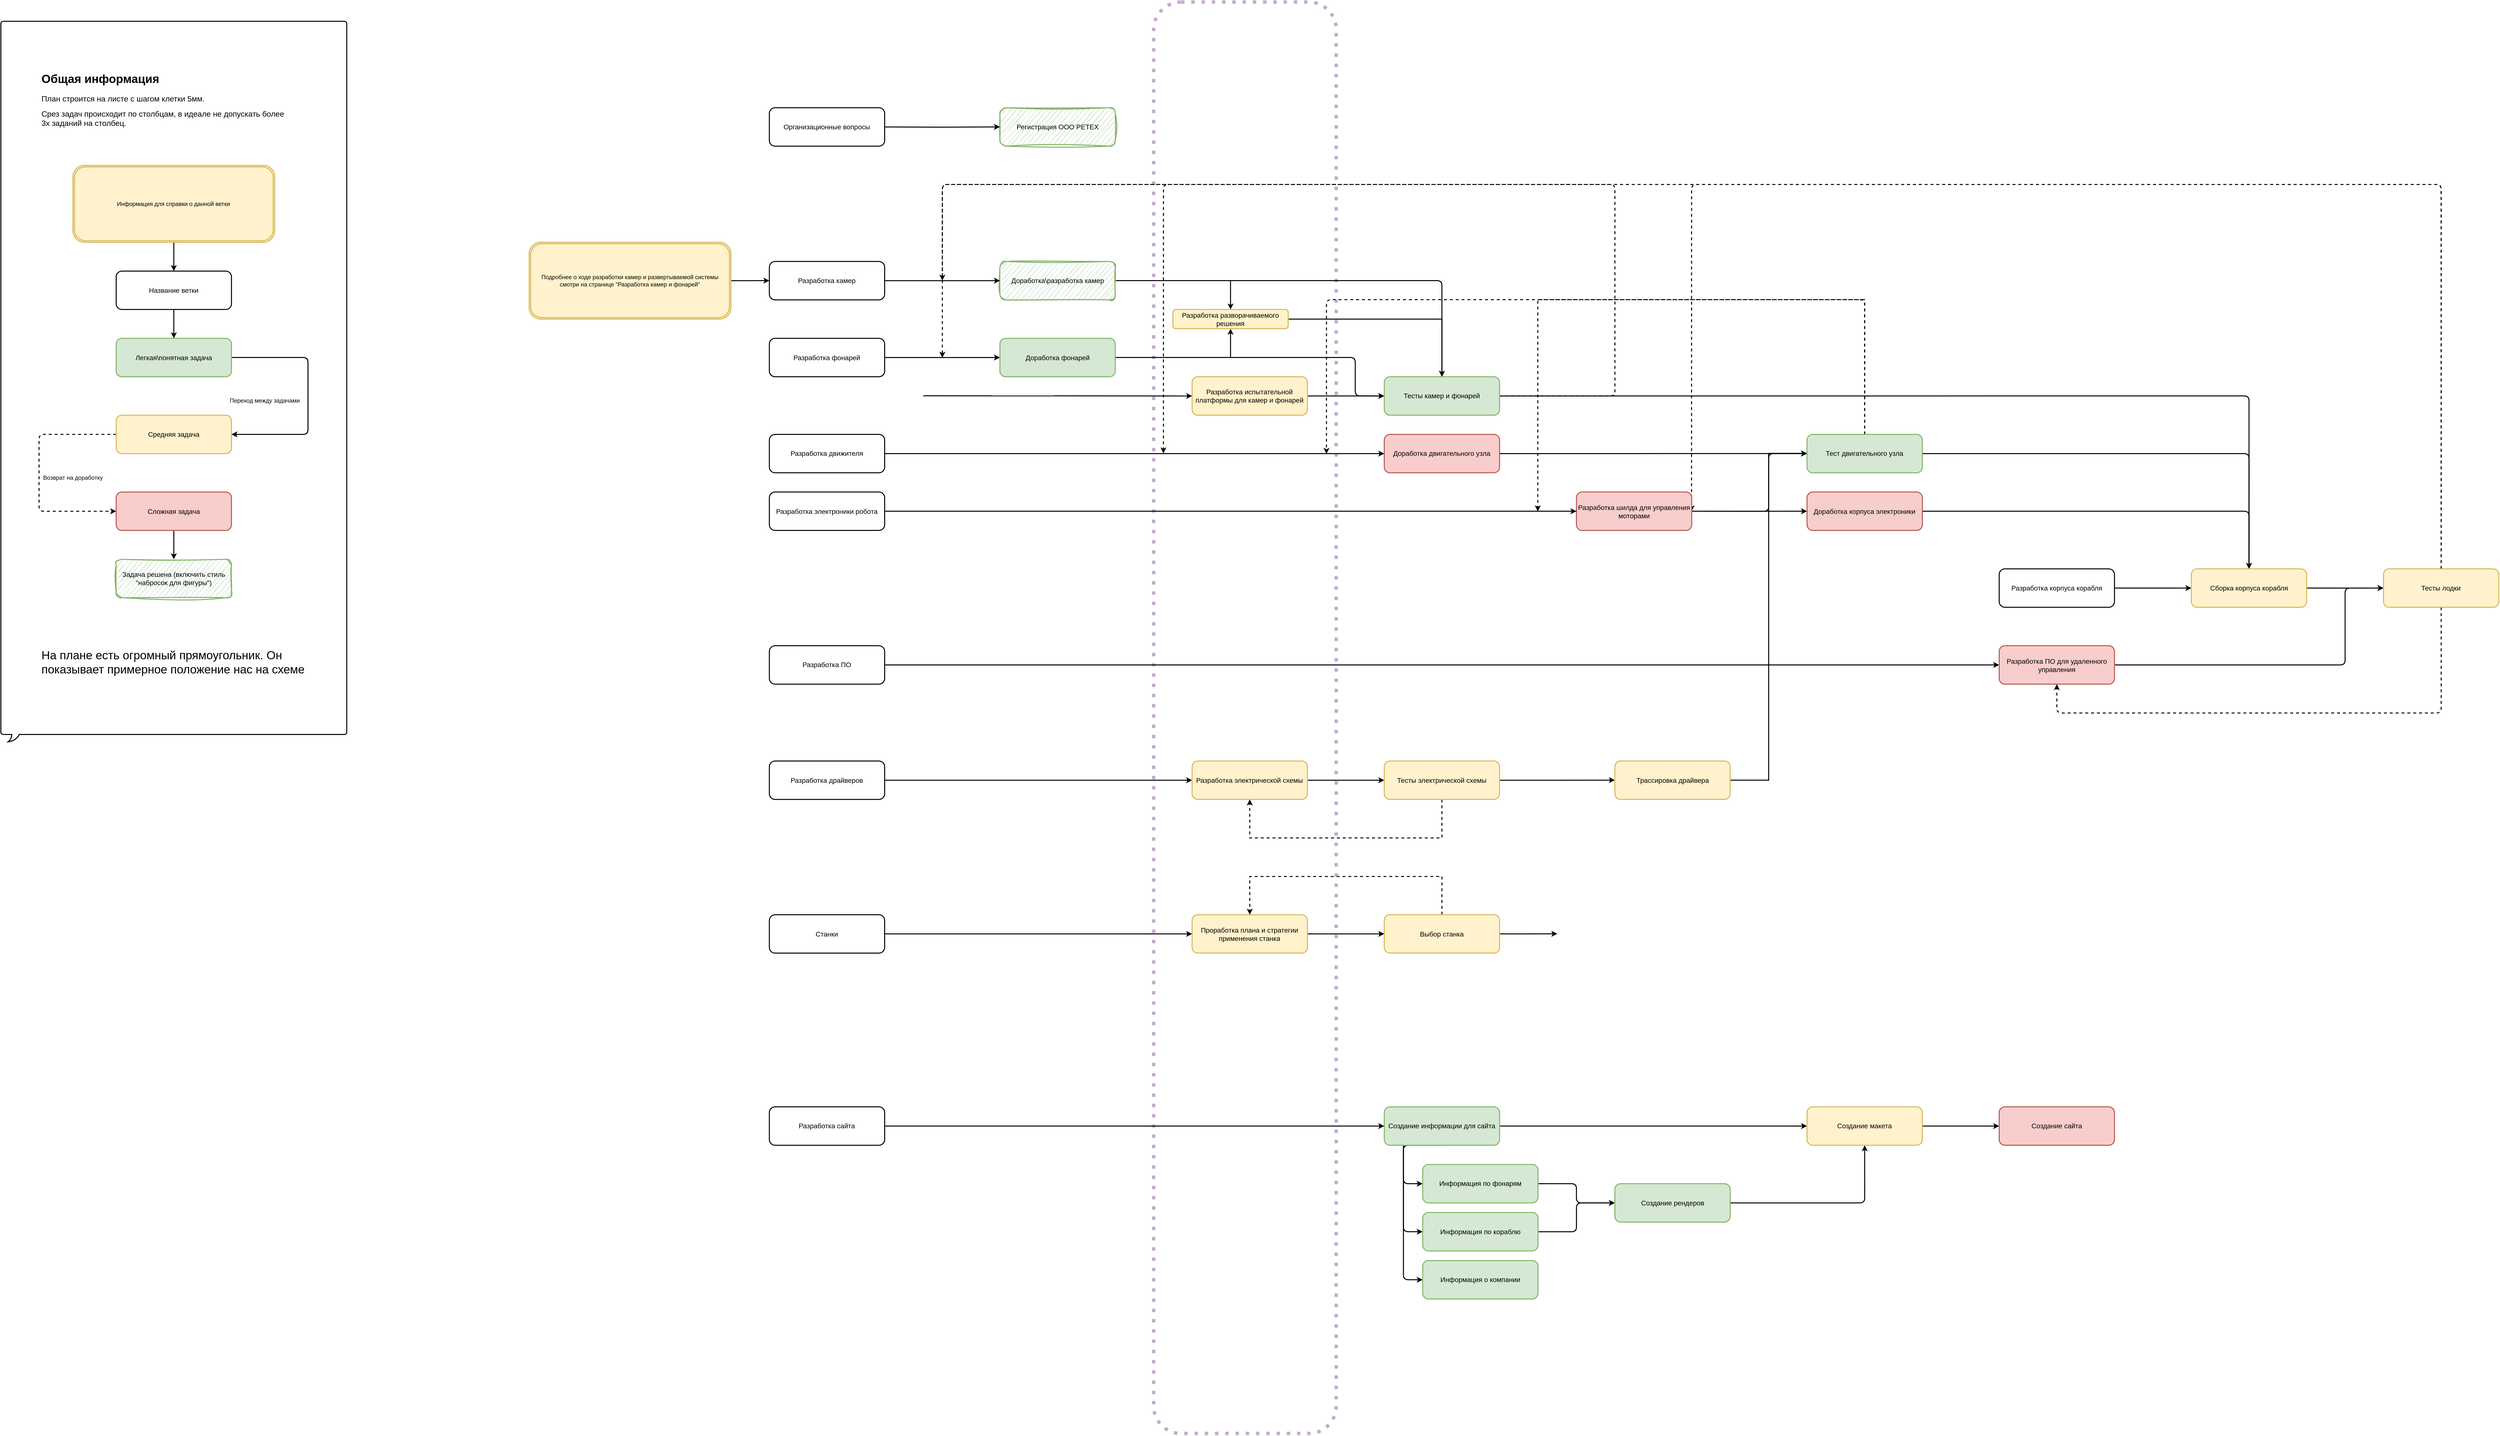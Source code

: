 <mxfile version="20.7.3" type="github" pages="3">
  <diagram name="Page-1" id="74e2e168-ea6b-b213-b513-2b3c1d86103e">
    <mxGraphModel dx="11847" dy="4547" grid="1" gridSize="19.685" guides="1" tooltips="1" connect="1" arrows="1" fold="1" page="0" pageScale="1" pageWidth="1100" pageHeight="850" background="none" math="0" shadow="0">
      <root>
        <mxCell id="0" />
        <mxCell id="1" parent="0" />
        <mxCell id="GSaUo4-FBYHItucqh0WZ-86" value="" style="rounded=1;whiteSpace=wrap;html=1;shadow=0;glass=0;strokeWidth=7;dashed=1;dashPattern=1 2;fillColor=none;strokeColor=#C3ABD0;" vertex="1" parent="1">
          <mxGeometry x="708.65" y="-452.76" width="374.01" height="2933.07" as="geometry" />
        </mxCell>
        <mxCell id="YXC-8lvCb8mUl5Gweqnl-26" value="" style="whiteSpace=wrap;html=1;shape=mxgraph.basic.roundRectCallout;dx=30;dy=15;size=5;boundedLbl=1;strokeWidth=2;fillColor=none;rounded=1;sketch=0;movable=1;resizable=1;rotatable=1;deletable=1;editable=1;connectable=1;" parent="1" vertex="1">
          <mxGeometry x="-1653.21" y="-413.38" width="708.66" height="1476.37" as="geometry" />
        </mxCell>
        <mxCell id="YXC-8lvCb8mUl5Gweqnl-12" value="&lt;h1&gt;&lt;font style=&quot;font-size: 24px;&quot;&gt;Общая информация&lt;/font&gt;&lt;/h1&gt;&lt;p&gt;&lt;font size=&quot;3&quot;&gt;План строится на листе с шагом клетки 5мм.&lt;/font&gt;&lt;/p&gt;&lt;p&gt;&lt;font size=&quot;3&quot;&gt;Срез задач происходит по столбцам, в идеале не допускать более 3х заданий на столбец.&lt;/font&gt;&lt;/p&gt;&lt;p&gt;&amp;nbsp;&lt;/p&gt;" style="text;html=1;strokeColor=none;fillColor=none;spacing=5;spacingTop=-20;whiteSpace=wrap;overflow=hidden;rounded=1;strokeWidth=2;" parent="1" vertex="1">
          <mxGeometry x="-1574.8" y="-314.96" width="511.49" height="157.48" as="geometry" />
        </mxCell>
        <mxCell id="YXC-8lvCb8mUl5Gweqnl-16" style="edgeStyle=orthogonalEdgeStyle;rounded=1;orthogonalLoop=1;jettySize=auto;html=1;entryX=1;entryY=0.5;entryDx=0;entryDy=0;strokeWidth=2;" parent="1" source="YXC-8lvCb8mUl5Gweqnl-13" target="YXC-8lvCb8mUl5Gweqnl-14" edge="1">
          <mxGeometry relative="1" as="geometry">
            <Array as="points">
              <mxPoint x="-1024" y="275.97" />
              <mxPoint x="-1024" y="432.97" />
            </Array>
          </mxGeometry>
        </mxCell>
        <mxCell id="YXC-8lvCb8mUl5Gweqnl-13" value="Легкая\понятная задача" style="rounded=1;whiteSpace=wrap;html=1;fontSize=14;fontFamily=Helvetica;strokeWidth=2;fillColor=#d5e8d4;strokeColor=#82b366;" parent="1" vertex="1">
          <mxGeometry x="-1416.995" y="236.225" width="236.24" height="78.74" as="geometry" />
        </mxCell>
        <mxCell id="YXC-8lvCb8mUl5Gweqnl-18" style="edgeStyle=orthogonalEdgeStyle;rounded=1;orthogonalLoop=1;jettySize=auto;html=1;entryX=0;entryY=0.5;entryDx=0;entryDy=0;strokeWidth=2;dashed=1;" parent="1" source="YXC-8lvCb8mUl5Gweqnl-14" target="YXC-8lvCb8mUl5Gweqnl-15" edge="1">
          <mxGeometry relative="1" as="geometry">
            <Array as="points">
              <mxPoint x="-1575" y="432.97" />
              <mxPoint x="-1575" y="590.97" />
            </Array>
          </mxGeometry>
        </mxCell>
        <mxCell id="YXC-8lvCb8mUl5Gweqnl-14" value="Средняя задача" style="rounded=1;whiteSpace=wrap;html=1;fontSize=14;fontFamily=Helvetica;strokeWidth=2;fillColor=#fff2cc;strokeColor=#d6b656;" parent="1" vertex="1">
          <mxGeometry x="-1417.0" y="393.71" width="236.24" height="78.74" as="geometry" />
        </mxCell>
        <mxCell id="hX4bRe0UXtnhplZx269Z-2" style="edgeStyle=orthogonalEdgeStyle;rounded=0;orthogonalLoop=1;jettySize=auto;html=1;entryX=0.5;entryY=0;entryDx=0;entryDy=0;strokeWidth=2;" edge="1" parent="1" source="YXC-8lvCb8mUl5Gweqnl-15" target="hX4bRe0UXtnhplZx269Z-1">
          <mxGeometry relative="1" as="geometry" />
        </mxCell>
        <mxCell id="YXC-8lvCb8mUl5Gweqnl-15" value="Сложная задача" style="rounded=1;whiteSpace=wrap;html=1;fontSize=14;fontFamily=Helvetica;strokeWidth=2;fillColor=#f8cecc;strokeColor=#b85450;" parent="1" vertex="1">
          <mxGeometry x="-1416.995" y="551.195" width="236.24" height="78.74" as="geometry" />
        </mxCell>
        <mxCell id="YXC-8lvCb8mUl5Gweqnl-17" value="Переход между задачами" style="text;html=1;strokeColor=none;fillColor=none;align=center;verticalAlign=middle;whiteSpace=wrap;rounded=1;strokeWidth=2;" parent="1" vertex="1">
          <mxGeometry x="-1200.78" y="334.66" width="177.23" height="59.05" as="geometry" />
        </mxCell>
        <mxCell id="YXC-8lvCb8mUl5Gweqnl-19" value="Возврат на доработку" style="text;html=1;strokeColor=none;fillColor=none;align=center;verticalAlign=middle;whiteSpace=wrap;rounded=1;strokeWidth=2;" parent="1" vertex="1">
          <mxGeometry x="-1594.225" y="492.145" width="177.23" height="59.05" as="geometry" />
        </mxCell>
        <mxCell id="hX4bRe0UXtnhplZx269Z-1" value="Задача решена (включить стиль &quot;набросок для фигуры&quot;)" style="rounded=1;whiteSpace=wrap;html=1;fontSize=14;fontFamily=Helvetica;strokeWidth=2;fillColor=#d5e8d4;strokeColor=#82b366;gradientColor=none;glass=0;shadow=0;sketch=1;curveFitting=1;jiggle=2;" vertex="1" parent="1">
          <mxGeometry x="-1416.99" y="688.98" width="236.24" height="78.74" as="geometry" />
        </mxCell>
        <mxCell id="OZAmAOw6fL0Up9FfZM9n-1" value="&lt;h1&gt;&lt;span style=&quot;font-weight: normal;&quot;&gt;На плане есть огромный прямоугольник. Он показывает примерное положение нас на схеме&lt;/span&gt;&lt;/h1&gt;&lt;p&gt;&amp;nbsp;&lt;/p&gt;" style="text;html=1;strokeColor=none;fillColor=none;spacing=5;spacingTop=-20;whiteSpace=wrap;overflow=hidden;rounded=1;strokeWidth=2;" vertex="1" parent="1">
          <mxGeometry x="-1574.8" y="866.15" width="590.56" height="157.48" as="geometry" />
        </mxCell>
        <mxCell id="GSaUo4-FBYHItucqh0WZ-1" value="Регистрация ООО РЕТЕХ" style="rounded=1;whiteSpace=wrap;html=1;fontSize=14;fontFamily=Helvetica;strokeWidth=2;fillColor=#d5e8d4;strokeColor=#82b366;sketch=1;curveFitting=1;jiggle=2;" vertex="1" parent="1">
          <mxGeometry x="393.65" y="-236.22" width="236.24" height="78.74" as="geometry" />
        </mxCell>
        <mxCell id="GSaUo4-FBYHItucqh0WZ-2" style="edgeStyle=orthogonalEdgeStyle;rounded=1;orthogonalLoop=1;jettySize=auto;html=1;entryX=0;entryY=0.5;entryDx=0;entryDy=0;strokeWidth=2;startArrow=none;startFill=0;" edge="1" parent="1" source="GSaUo4-FBYHItucqh0WZ-4" target="GSaUo4-FBYHItucqh0WZ-24">
          <mxGeometry relative="1" as="geometry">
            <mxPoint x="787.395" y="354.335" as="targetPoint" />
            <Array as="points">
              <mxPoint x="1121.65" y="276" />
              <mxPoint x="1121.65" y="354" />
            </Array>
          </mxGeometry>
        </mxCell>
        <mxCell id="GSaUo4-FBYHItucqh0WZ-3" style="edgeStyle=orthogonalEdgeStyle;rounded=0;orthogonalLoop=1;jettySize=auto;html=1;entryX=0.5;entryY=1;entryDx=0;entryDy=0;strokeWidth=2;" edge="1" parent="1" source="GSaUo4-FBYHItucqh0WZ-4" target="GSaUo4-FBYHItucqh0WZ-39">
          <mxGeometry relative="1" as="geometry" />
        </mxCell>
        <mxCell id="GSaUo4-FBYHItucqh0WZ-4" value="Доработка фонарей" style="rounded=1;whiteSpace=wrap;html=1;fontSize=14;fontFamily=Helvetica;strokeWidth=2;fillColor=#d5e8d4;strokeColor=#82b366;" vertex="1" parent="1">
          <mxGeometry x="393.645" y="236.225" width="236.24" height="78.74" as="geometry" />
        </mxCell>
        <mxCell id="GSaUo4-FBYHItucqh0WZ-5" style="edgeStyle=orthogonalEdgeStyle;rounded=1;orthogonalLoop=1;jettySize=auto;html=1;exitX=0;exitY=0.5;exitDx=0;exitDy=0;strokeWidth=2;sketch=0;shadow=0;startArrow=classic;startFill=1;endArrow=none;endFill=0;fontSize=14;fontFamily=Helvetica;" edge="1" parent="1" target="GSaUo4-FBYHItucqh0WZ-56">
          <mxGeometry relative="1" as="geometry">
            <mxPoint x="393.65" y="-196.95" as="sourcePoint" />
            <mxPoint x="236.655" y="-197.285" as="targetPoint" />
            <Array as="points" />
          </mxGeometry>
        </mxCell>
        <mxCell id="GSaUo4-FBYHItucqh0WZ-6" style="edgeStyle=orthogonalEdgeStyle;rounded=1;sketch=0;orthogonalLoop=1;jettySize=auto;html=1;entryX=0;entryY=0.5;entryDx=0;entryDy=0;shadow=0;strokeWidth=2;startArrow=none;startFill=0;endArrow=classic;endFill=1;fontSize=14;fontFamily=Helvetica;exitX=1;exitY=0.5;exitDx=0;exitDy=0;" edge="1" parent="1" source="GSaUo4-FBYHItucqh0WZ-55" target="GSaUo4-FBYHItucqh0WZ-77">
          <mxGeometry relative="1" as="geometry">
            <mxPoint x="1417.325" y="748" as="sourcePoint" />
          </mxGeometry>
        </mxCell>
        <mxCell id="GSaUo4-FBYHItucqh0WZ-7" style="edgeStyle=orthogonalEdgeStyle;rounded=1;sketch=0;orthogonalLoop=1;jettySize=auto;html=1;exitX=1;exitY=0.5;exitDx=0;exitDy=0;shadow=0;strokeWidth=2;fontFamily=Helvetica;fontSize=14;startArrow=none;startFill=0;endArrow=classic;endFill=1;entryX=0.5;entryY=0;entryDx=0;entryDy=0;" edge="1" parent="1" source="GSaUo4-FBYHItucqh0WZ-8" target="GSaUo4-FBYHItucqh0WZ-32">
          <mxGeometry relative="1" as="geometry" />
        </mxCell>
        <mxCell id="GSaUo4-FBYHItucqh0WZ-8" value="Доработка корпуса электроники" style="rounded=1;whiteSpace=wrap;html=1;fontSize=14;fontFamily=Helvetica;strokeWidth=2;fillColor=#f8cecc;strokeColor=#b85450;" vertex="1" parent="1">
          <mxGeometry x="2047.235" y="551.175" width="236.24" height="78.74" as="geometry" />
        </mxCell>
        <mxCell id="GSaUo4-FBYHItucqh0WZ-9" style="edgeStyle=orthogonalEdgeStyle;rounded=1;orthogonalLoop=1;jettySize=auto;html=1;fontSize=14;fontFamily=Helvetica;strokeWidth=2;entryX=0;entryY=0.5;entryDx=0;entryDy=0;exitX=1;exitY=0.5;exitDx=0;exitDy=0;startArrow=none;" edge="1" parent="1" source="GSaUo4-FBYHItucqh0WZ-77" target="GSaUo4-FBYHItucqh0WZ-8">
          <mxGeometry relative="1" as="geometry">
            <mxPoint x="236.65" y="590" as="sourcePoint" />
            <mxPoint x="1653.65" y="591" as="targetPoint" />
            <Array as="points" />
          </mxGeometry>
        </mxCell>
        <mxCell id="GSaUo4-FBYHItucqh0WZ-10" style="edgeStyle=orthogonalEdgeStyle;rounded=1;sketch=0;orthogonalLoop=1;jettySize=auto;html=1;entryX=0;entryY=0.5;entryDx=0;entryDy=0;shadow=0;strokeWidth=2;fontFamily=Helvetica;fontSize=14;startArrow=none;startFill=0;endArrow=classic;endFill=1;exitX=1;exitY=0.5;exitDx=0;exitDy=0;" edge="1" parent="1" source="GSaUo4-FBYHItucqh0WZ-32">
          <mxGeometry relative="1" as="geometry">
            <mxPoint x="3228.325" y="748.045" as="targetPoint" />
          </mxGeometry>
        </mxCell>
        <mxCell id="GSaUo4-FBYHItucqh0WZ-11" style="edgeStyle=orthogonalEdgeStyle;rounded=1;orthogonalLoop=1;jettySize=auto;html=1;entryX=0;entryY=0.5;entryDx=0;entryDy=0;strokeWidth=2;startArrow=none;startFill=0;" edge="1" parent="1" source="GSaUo4-FBYHItucqh0WZ-12" target="GSaUo4-FBYHItucqh0WZ-32">
          <mxGeometry relative="1" as="geometry" />
        </mxCell>
        <mxCell id="GSaUo4-FBYHItucqh0WZ-12" value="Разработка корпуса корабля" style="rounded=1;whiteSpace=wrap;html=1;fontSize=14;fontFamily=Helvetica;strokeWidth=2;" vertex="1" parent="1">
          <mxGeometry x="2440.93" y="708.66" width="236.24" height="78.74" as="geometry" />
        </mxCell>
        <mxCell id="GSaUo4-FBYHItucqh0WZ-13" style="edgeStyle=orthogonalEdgeStyle;rounded=1;sketch=0;orthogonalLoop=1;jettySize=auto;html=1;shadow=0;strokeWidth=2;fontFamily=Helvetica;fontSize=14;startArrow=none;startFill=0;endArrow=classic;endFill=1;dashed=1;exitX=0.5;exitY=0;exitDx=0;exitDy=0;" edge="1" parent="1">
          <mxGeometry relative="1" as="geometry">
            <Array as="points">
              <mxPoint x="3346.65" y="-79" />
              <mxPoint x="275.65" y="-79" />
            </Array>
            <mxPoint x="275.65" y="118" as="targetPoint" />
            <mxPoint x="3346.445" y="708.675" as="sourcePoint" />
          </mxGeometry>
        </mxCell>
        <mxCell id="GSaUo4-FBYHItucqh0WZ-14" style="edgeStyle=orthogonalEdgeStyle;rounded=1;sketch=0;orthogonalLoop=1;jettySize=auto;html=1;shadow=0;dashed=1;strokeWidth=2;fontFamily=Helvetica;fontSize=14;startArrow=none;startFill=0;endArrow=classic;endFill=1;exitX=0.5;exitY=0;exitDx=0;exitDy=0;" edge="1" parent="1">
          <mxGeometry relative="1" as="geometry">
            <mxPoint x="728.65" y="472" as="targetPoint" />
            <Array as="points">
              <mxPoint x="3346.65" y="-79" />
              <mxPoint x="728.65" y="-79" />
            </Array>
            <mxPoint x="3346.445" y="708.675" as="sourcePoint" />
          </mxGeometry>
        </mxCell>
        <mxCell id="GSaUo4-FBYHItucqh0WZ-15" style="edgeStyle=orthogonalEdgeStyle;rounded=1;sketch=0;orthogonalLoop=1;jettySize=auto;html=1;shadow=0;dashed=1;strokeWidth=2;fontFamily=Helvetica;fontSize=14;startArrow=none;startFill=0;endArrow=classic;endFill=1;" edge="1" parent="1">
          <mxGeometry relative="1" as="geometry">
            <mxPoint x="1810.65" y="591" as="targetPoint" />
            <Array as="points">
              <mxPoint x="3346.65" y="-79" />
              <mxPoint x="1810.65" y="-79" />
            </Array>
            <mxPoint x="3346.45" y="708.675" as="sourcePoint" />
          </mxGeometry>
        </mxCell>
        <mxCell id="GSaUo4-FBYHItucqh0WZ-16" style="edgeStyle=orthogonalEdgeStyle;rounded=1;orthogonalLoop=1;jettySize=auto;html=1;entryX=0.5;entryY=1;entryDx=0;entryDy=0;strokeWidth=2;startArrow=none;startFill=0;dashed=1;" edge="1" parent="1" target="GSaUo4-FBYHItucqh0WZ-36">
          <mxGeometry relative="1" as="geometry">
            <Array as="points">
              <mxPoint x="3346.65" y="1004" />
              <mxPoint x="2558.65" y="1004" />
            </Array>
            <mxPoint x="3346.45" y="787.415" as="sourcePoint" />
          </mxGeometry>
        </mxCell>
        <mxCell id="GSaUo4-FBYHItucqh0WZ-17" style="edgeStyle=orthogonalEdgeStyle;rounded=1;orthogonalLoop=1;jettySize=auto;html=1;entryX=0.5;entryY=0;entryDx=0;entryDy=0;strokeWidth=2;" edge="1" parent="1" source="GSaUo4-FBYHItucqh0WZ-19" target="GSaUo4-FBYHItucqh0WZ-24">
          <mxGeometry relative="1" as="geometry">
            <mxPoint x="905.515" y="314.965" as="targetPoint" />
          </mxGeometry>
        </mxCell>
        <mxCell id="GSaUo4-FBYHItucqh0WZ-18" style="edgeStyle=orthogonalEdgeStyle;rounded=0;orthogonalLoop=1;jettySize=auto;html=1;entryX=0.5;entryY=0;entryDx=0;entryDy=0;strokeWidth=2;" edge="1" parent="1" source="GSaUo4-FBYHItucqh0WZ-19" target="GSaUo4-FBYHItucqh0WZ-39">
          <mxGeometry relative="1" as="geometry" />
        </mxCell>
        <mxCell id="GSaUo4-FBYHItucqh0WZ-19" value="Доработка\разработка камер" style="rounded=1;whiteSpace=wrap;html=1;fontSize=14;fontFamily=Helvetica;strokeWidth=2;fillColor=#d5e8d4;strokeColor=#82b366;sketch=1;curveFitting=1;jiggle=2;gradientColor=none;shadow=0;" vertex="1" parent="1">
          <mxGeometry x="393.65" y="78.74" width="236.24" height="78.74" as="geometry" />
        </mxCell>
        <mxCell id="GSaUo4-FBYHItucqh0WZ-20" style="edgeStyle=orthogonalEdgeStyle;rounded=1;orthogonalLoop=1;jettySize=auto;html=1;entryX=0.5;entryY=0;entryDx=0;entryDy=0;strokeWidth=2;exitX=1;exitY=0.5;exitDx=0;exitDy=0;" edge="1" parent="1" source="GSaUo4-FBYHItucqh0WZ-24" target="GSaUo4-FBYHItucqh0WZ-32">
          <mxGeometry relative="1" as="geometry">
            <mxPoint x="1476.65" y="354" as="sourcePoint" />
          </mxGeometry>
        </mxCell>
        <mxCell id="GSaUo4-FBYHItucqh0WZ-21" value="Доработка двигательного узла" style="rounded=1;whiteSpace=wrap;html=1;fontSize=14;fontFamily=Helvetica;strokeWidth=2;fillColor=#f8cecc;strokeColor=#b85450;" vertex="1" parent="1">
          <mxGeometry x="1181.09" y="433.07" width="236.24" height="78.74" as="geometry" />
        </mxCell>
        <mxCell id="GSaUo4-FBYHItucqh0WZ-22" value="" style="edgeStyle=orthogonalEdgeStyle;rounded=1;orthogonalLoop=1;jettySize=auto;html=1;fontSize=14;fontFamily=Helvetica;strokeWidth=2;entryX=0;entryY=0.5;entryDx=0;entryDy=0;endArrow=classic;startArrow=none;startFill=0;endFill=1;" edge="1" parent="1" source="GSaUo4-FBYHItucqh0WZ-54" target="GSaUo4-FBYHItucqh0WZ-21">
          <mxGeometry relative="1" as="geometry">
            <mxPoint x="236.65" y="472" as="sourcePoint" />
            <mxPoint x="1259.83" y="472.44" as="targetPoint" />
            <Array as="points" />
          </mxGeometry>
        </mxCell>
        <mxCell id="GSaUo4-FBYHItucqh0WZ-23" style="edgeStyle=orthogonalEdgeStyle;rounded=1;orthogonalLoop=1;jettySize=auto;html=1;strokeWidth=2;startArrow=none;startFill=0;dashed=1;" edge="1" parent="1" source="GSaUo4-FBYHItucqh0WZ-24">
          <mxGeometry relative="1" as="geometry">
            <mxPoint x="275.65" y="276" as="targetPoint" />
            <Array as="points">
              <mxPoint x="1653.65" y="354" />
              <mxPoint x="1653.65" y="-79" />
              <mxPoint x="275.65" y="-79" />
            </Array>
          </mxGeometry>
        </mxCell>
        <mxCell id="GSaUo4-FBYHItucqh0WZ-24" value="Тесты камер и фонарей" style="rounded=1;whiteSpace=wrap;html=1;fontSize=14;fontFamily=Helvetica;strokeWidth=2;fillColor=#d5e8d4;strokeColor=#82b366;" vertex="1" parent="1">
          <mxGeometry x="1181.09" y="314.96" width="236.24" height="78.74" as="geometry" />
        </mxCell>
        <mxCell id="GSaUo4-FBYHItucqh0WZ-25" value="" style="endArrow=classic;html=1;rounded=0;exitX=1;exitY=0.5;exitDx=0;exitDy=0;entryX=0;entryY=0.5;entryDx=0;entryDy=0;strokeWidth=2;" edge="1" parent="1" target="GSaUo4-FBYHItucqh0WZ-24">
          <mxGeometry width="50" height="50" relative="1" as="geometry">
            <mxPoint x="1023.635" y="354.335" as="sourcePoint" />
            <mxPoint x="1349.65" y="531" as="targetPoint" />
          </mxGeometry>
        </mxCell>
        <mxCell id="GSaUo4-FBYHItucqh0WZ-26" style="edgeStyle=orthogonalEdgeStyle;rounded=1;orthogonalLoop=1;jettySize=auto;html=1;strokeWidth=2;startArrow=none;startFill=0;entryX=0.5;entryY=0;entryDx=0;entryDy=0;" edge="1" parent="1" source="GSaUo4-FBYHItucqh0WZ-29" target="GSaUo4-FBYHItucqh0WZ-32">
          <mxGeometry relative="1" as="geometry">
            <mxPoint x="2558.65" y="709" as="targetPoint" />
          </mxGeometry>
        </mxCell>
        <mxCell id="GSaUo4-FBYHItucqh0WZ-27" style="edgeStyle=orthogonalEdgeStyle;rounded=1;orthogonalLoop=1;jettySize=auto;html=1;strokeWidth=2;startArrow=none;startFill=0;dashed=1;exitX=0.5;exitY=0;exitDx=0;exitDy=0;" edge="1" parent="1" source="GSaUo4-FBYHItucqh0WZ-29">
          <mxGeometry relative="1" as="geometry">
            <mxPoint x="1062.65" y="473" as="targetPoint" />
            <Array as="points">
              <mxPoint x="2165.65" y="157" />
              <mxPoint x="1062.65" y="157" />
              <mxPoint x="1062.65" y="473" />
            </Array>
          </mxGeometry>
        </mxCell>
        <mxCell id="GSaUo4-FBYHItucqh0WZ-28" style="edgeStyle=orthogonalEdgeStyle;rounded=0;orthogonalLoop=1;jettySize=auto;html=1;dashed=1;strokeWidth=2;" edge="1" parent="1" source="GSaUo4-FBYHItucqh0WZ-29">
          <mxGeometry relative="1" as="geometry">
            <mxPoint x="1495.65" y="591" as="targetPoint" />
            <Array as="points">
              <mxPoint x="2165.65" y="157" />
              <mxPoint x="1495.65" y="157" />
              <mxPoint x="1495.65" y="591" />
            </Array>
          </mxGeometry>
        </mxCell>
        <mxCell id="GSaUo4-FBYHItucqh0WZ-29" value="Тест двигательного узла" style="rounded=1;whiteSpace=wrap;html=1;fontSize=14;fontFamily=Helvetica;strokeWidth=2;fillColor=#d5e8d4;strokeColor=#82b366;" vertex="1" parent="1">
          <mxGeometry x="2047.205" y="433.065" width="236.24" height="78.74" as="geometry" />
        </mxCell>
        <mxCell id="GSaUo4-FBYHItucqh0WZ-30" value="" style="endArrow=classic;html=1;rounded=0;strokeWidth=2;exitX=1;exitY=0.5;exitDx=0;exitDy=0;entryX=0;entryY=0.5;entryDx=0;entryDy=0;" edge="1" parent="1" source="GSaUo4-FBYHItucqh0WZ-21" target="GSaUo4-FBYHItucqh0WZ-29">
          <mxGeometry width="50" height="50" relative="1" as="geometry">
            <mxPoint x="2066.65" y="581" as="sourcePoint" />
            <mxPoint x="2116.65" y="531" as="targetPoint" />
          </mxGeometry>
        </mxCell>
        <mxCell id="GSaUo4-FBYHItucqh0WZ-31" value="" style="endArrow=classic;html=1;rounded=1;strokeWidth=2;exitX=1;exitY=0.5;exitDx=0;exitDy=0;entryX=0;entryY=0.5;entryDx=0;entryDy=0;edgeStyle=orthogonalEdgeStyle;" edge="1" parent="1" source="GSaUo4-FBYHItucqh0WZ-77" target="GSaUo4-FBYHItucqh0WZ-29">
          <mxGeometry width="50" height="50" relative="1" as="geometry">
            <mxPoint x="1437.015" y="492.125" as="sourcePoint" />
            <mxPoint x="2007.65" y="748" as="targetPoint" />
            <Array as="points">
              <mxPoint x="1968.65" y="591" />
              <mxPoint x="1968.65" y="472" />
            </Array>
          </mxGeometry>
        </mxCell>
        <mxCell id="GSaUo4-FBYHItucqh0WZ-32" value="Сборка корпуса корабля" style="rounded=1;whiteSpace=wrap;html=1;fontSize=14;fontFamily=Helvetica;strokeWidth=2;fillColor=#fff2cc;strokeColor=#d6b656;" vertex="1" parent="1">
          <mxGeometry x="2834.635" y="708.675" width="236.24" height="78.74" as="geometry" />
        </mxCell>
        <mxCell id="GSaUo4-FBYHItucqh0WZ-33" value="Разработка испытательной платформы для камер и фонарей" style="rounded=1;whiteSpace=wrap;html=1;fontSize=14;fontFamily=Helvetica;strokeWidth=2;fillColor=#fff2cc;strokeColor=#d6b656;" vertex="1" parent="1">
          <mxGeometry x="787.395" y="314.965" width="236.24" height="78.74" as="geometry" />
        </mxCell>
        <mxCell id="GSaUo4-FBYHItucqh0WZ-34" value="" style="endArrow=classic;html=1;rounded=1;strokeWidth=2;entryX=0;entryY=0.5;entryDx=0;entryDy=0;" edge="1" parent="1" target="GSaUo4-FBYHItucqh0WZ-33">
          <mxGeometry width="50" height="50" relative="1" as="geometry">
            <mxPoint x="236.65" y="354" as="sourcePoint" />
            <mxPoint x="975.65" y="394" as="targetPoint" />
          </mxGeometry>
        </mxCell>
        <mxCell id="GSaUo4-FBYHItucqh0WZ-35" style="edgeStyle=orthogonalEdgeStyle;rounded=1;orthogonalLoop=1;jettySize=auto;html=1;entryX=0;entryY=0.5;entryDx=0;entryDy=0;strokeWidth=2;startArrow=none;startFill=0;" edge="1" parent="1" source="GSaUo4-FBYHItucqh0WZ-36">
          <mxGeometry relative="1" as="geometry">
            <Array as="points">
              <mxPoint x="3149.65" y="906" />
              <mxPoint x="3149.65" y="748" />
            </Array>
            <mxPoint x="3228.325" y="748.045" as="targetPoint" />
          </mxGeometry>
        </mxCell>
        <mxCell id="GSaUo4-FBYHItucqh0WZ-36" value="Разработка ПО для удаленного управления" style="rounded=1;whiteSpace=wrap;html=1;fontSize=14;fontFamily=Helvetica;strokeWidth=2;fillColor=#f8cecc;strokeColor=#b85450;" vertex="1" parent="1">
          <mxGeometry x="2440.93" y="866.13" width="236.24" height="78.74" as="geometry" />
        </mxCell>
        <mxCell id="GSaUo4-FBYHItucqh0WZ-37" value="" style="endArrow=classic;html=1;rounded=1;strokeWidth=2;entryX=0;entryY=0.5;entryDx=0;entryDy=0;exitX=1;exitY=0.5;exitDx=0;exitDy=0;" edge="1" parent="1" source="GSaUo4-FBYHItucqh0WZ-76" target="GSaUo4-FBYHItucqh0WZ-36">
          <mxGeometry width="50" height="50" relative="1" as="geometry">
            <mxPoint x="236.65" y="905" as="sourcePoint" />
            <mxPoint x="2648.65" y="689" as="targetPoint" />
          </mxGeometry>
        </mxCell>
        <mxCell id="GSaUo4-FBYHItucqh0WZ-38" style="edgeStyle=orthogonalEdgeStyle;rounded=0;orthogonalLoop=1;jettySize=auto;html=1;entryX=0.5;entryY=0;entryDx=0;entryDy=0;strokeWidth=2;" edge="1" parent="1" source="GSaUo4-FBYHItucqh0WZ-39" target="GSaUo4-FBYHItucqh0WZ-24">
          <mxGeometry relative="1" as="geometry" />
        </mxCell>
        <mxCell id="GSaUo4-FBYHItucqh0WZ-39" value="Разработка разворачиваемого решения" style="rounded=1;whiteSpace=wrap;html=1;fontSize=14;fontFamily=Helvetica;strokeWidth=2;fillColor=#fff2cc;strokeColor=#d6b656;" vertex="1" parent="1">
          <mxGeometry x="748.02" y="177.18" width="236.24" height="39.37" as="geometry" />
        </mxCell>
        <mxCell id="GSaUo4-FBYHItucqh0WZ-40" value="Тесты лодки" style="rounded=1;whiteSpace=wrap;html=1;fontSize=14;fontFamily=Helvetica;strokeWidth=2;fillColor=#fff2cc;strokeColor=#d6b656;" vertex="1" parent="1">
          <mxGeometry x="3228.325" y="708.675" width="236.24" height="78.74" as="geometry" />
        </mxCell>
        <mxCell id="GSaUo4-FBYHItucqh0WZ-41" style="edgeStyle=orthogonalEdgeStyle;rounded=0;orthogonalLoop=1;jettySize=auto;html=1;strokeWidth=2;" edge="1" parent="1" source="GSaUo4-FBYHItucqh0WZ-42" target="GSaUo4-FBYHItucqh0WZ-44">
          <mxGeometry relative="1" as="geometry" />
        </mxCell>
        <mxCell id="GSaUo4-FBYHItucqh0WZ-42" value="Разработка драйверов" style="rounded=1;whiteSpace=wrap;html=1;fontSize=14;fontFamily=Helvetica;strokeWidth=2;" vertex="1" parent="1">
          <mxGeometry x="-78.74" y="1102.35" width="236.24" height="78.74" as="geometry" />
        </mxCell>
        <mxCell id="GSaUo4-FBYHItucqh0WZ-43" style="edgeStyle=orthogonalEdgeStyle;rounded=0;orthogonalLoop=1;jettySize=auto;html=1;strokeWidth=2;" edge="1" parent="1" source="GSaUo4-FBYHItucqh0WZ-44" target="GSaUo4-FBYHItucqh0WZ-47">
          <mxGeometry relative="1" as="geometry" />
        </mxCell>
        <mxCell id="GSaUo4-FBYHItucqh0WZ-44" value="Разработка электрической схемы" style="rounded=1;whiteSpace=wrap;html=1;fontSize=14;fontFamily=Helvetica;strokeWidth=2;fillColor=#fff2cc;strokeColor=#d6b656;" vertex="1" parent="1">
          <mxGeometry x="787.395" y="1102.355" width="236.24" height="78.74" as="geometry" />
        </mxCell>
        <mxCell id="GSaUo4-FBYHItucqh0WZ-45" style="edgeStyle=orthogonalEdgeStyle;rounded=0;orthogonalLoop=1;jettySize=auto;html=1;entryX=0.5;entryY=1;entryDx=0;entryDy=0;dashed=1;strokeWidth=2;" edge="1" parent="1" source="GSaUo4-FBYHItucqh0WZ-47" target="GSaUo4-FBYHItucqh0WZ-44">
          <mxGeometry relative="1" as="geometry">
            <Array as="points">
              <mxPoint x="1299.65" y="1260" />
              <mxPoint x="905.65" y="1260" />
            </Array>
          </mxGeometry>
        </mxCell>
        <mxCell id="GSaUo4-FBYHItucqh0WZ-46" style="edgeStyle=orthogonalEdgeStyle;rounded=0;orthogonalLoop=1;jettySize=auto;html=1;strokeWidth=2;" edge="1" parent="1" source="GSaUo4-FBYHItucqh0WZ-47" target="GSaUo4-FBYHItucqh0WZ-49">
          <mxGeometry relative="1" as="geometry" />
        </mxCell>
        <mxCell id="GSaUo4-FBYHItucqh0WZ-47" value="Тесты электрической схемы" style="rounded=1;whiteSpace=wrap;html=1;fontSize=14;fontFamily=Helvetica;strokeWidth=2;fillColor=#fff2cc;strokeColor=#d6b656;" vertex="1" parent="1">
          <mxGeometry x="1181.09" y="1102.35" width="236.24" height="78.74" as="geometry" />
        </mxCell>
        <mxCell id="GSaUo4-FBYHItucqh0WZ-48" style="edgeStyle=orthogonalEdgeStyle;rounded=0;orthogonalLoop=1;jettySize=auto;html=1;strokeWidth=2;" edge="1" parent="1" source="GSaUo4-FBYHItucqh0WZ-49" target="GSaUo4-FBYHItucqh0WZ-29">
          <mxGeometry relative="1" as="geometry">
            <Array as="points">
              <mxPoint x="1968.65" y="1142" />
              <mxPoint x="1968.65" y="472" />
            </Array>
          </mxGeometry>
        </mxCell>
        <mxCell id="GSaUo4-FBYHItucqh0WZ-49" value="Трассировка драйвера" style="rounded=1;whiteSpace=wrap;html=1;fontSize=14;fontFamily=Helvetica;strokeWidth=2;fillColor=#fff2cc;strokeColor=#d6b656;" vertex="1" parent="1">
          <mxGeometry x="1653.535" y="1102.345" width="236.24" height="78.74" as="geometry" />
        </mxCell>
        <mxCell id="GSaUo4-FBYHItucqh0WZ-50" style="edgeStyle=orthogonalEdgeStyle;rounded=0;orthogonalLoop=1;jettySize=auto;html=1;strokeWidth=2;" edge="1" parent="1" source="GSaUo4-FBYHItucqh0WZ-51" target="GSaUo4-FBYHItucqh0WZ-19">
          <mxGeometry relative="1" as="geometry" />
        </mxCell>
        <mxCell id="GSaUo4-FBYHItucqh0WZ-51" value="Разработка камер" style="rounded=1;whiteSpace=wrap;html=1;fontSize=14;fontFamily=Helvetica;strokeWidth=2;" vertex="1" parent="1">
          <mxGeometry x="-78.755" y="78.735" width="236.24" height="78.74" as="geometry" />
        </mxCell>
        <mxCell id="GSaUo4-FBYHItucqh0WZ-52" style="edgeStyle=orthogonalEdgeStyle;rounded=0;orthogonalLoop=1;jettySize=auto;html=1;strokeWidth=2;" edge="1" parent="1" source="GSaUo4-FBYHItucqh0WZ-53" target="GSaUo4-FBYHItucqh0WZ-4">
          <mxGeometry relative="1" as="geometry" />
        </mxCell>
        <mxCell id="GSaUo4-FBYHItucqh0WZ-53" value="Разработка фонарей" style="rounded=1;whiteSpace=wrap;html=1;fontSize=14;fontFamily=Helvetica;strokeWidth=2;" vertex="1" parent="1">
          <mxGeometry x="-78.75" y="236.22" width="236.24" height="78.74" as="geometry" />
        </mxCell>
        <mxCell id="GSaUo4-FBYHItucqh0WZ-54" value="Разработка движителя" style="rounded=1;whiteSpace=wrap;html=1;fontSize=14;fontFamily=Helvetica;strokeWidth=2;" vertex="1" parent="1">
          <mxGeometry x="-78.745" y="433.065" width="236.24" height="78.74" as="geometry" />
        </mxCell>
        <mxCell id="GSaUo4-FBYHItucqh0WZ-55" value="Разработка электроники робота" style="rounded=1;whiteSpace=wrap;html=1;fontSize=14;fontFamily=Helvetica;strokeWidth=2;" vertex="1" parent="1">
          <mxGeometry x="-78.74" y="551.18" width="236.24" height="78.74" as="geometry" />
        </mxCell>
        <mxCell id="GSaUo4-FBYHItucqh0WZ-56" value="Организационные вопросы" style="rounded=1;whiteSpace=wrap;html=1;fontSize=14;fontFamily=Helvetica;strokeWidth=2;" vertex="1" parent="1">
          <mxGeometry x="-78.74" y="-236.22" width="236.24" height="78.74" as="geometry" />
        </mxCell>
        <mxCell id="GSaUo4-FBYHItucqh0WZ-57" style="edgeStyle=orthogonalEdgeStyle;rounded=1;sketch=0;orthogonalLoop=1;jettySize=auto;html=1;entryX=0;entryY=0.5;entryDx=0;entryDy=0;shadow=0;strokeWidth=2;startArrow=none;startFill=0;endArrow=classic;endFill=1;fontSize=14;fontFamily=Helvetica;" edge="1" parent="1" source="GSaUo4-FBYHItucqh0WZ-61" target="GSaUo4-FBYHItucqh0WZ-63">
          <mxGeometry relative="1" as="geometry">
            <Array as="points">
              <mxPoint x="1220.37" y="1968.66" />
            </Array>
          </mxGeometry>
        </mxCell>
        <mxCell id="GSaUo4-FBYHItucqh0WZ-58" style="edgeStyle=orthogonalEdgeStyle;rounded=1;sketch=0;orthogonalLoop=1;jettySize=auto;html=1;entryX=0;entryY=0.5;entryDx=0;entryDy=0;shadow=0;strokeWidth=2;startArrow=none;startFill=0;endArrow=classic;endFill=1;fontSize=14;fontFamily=Helvetica;" edge="1" parent="1" source="GSaUo4-FBYHItucqh0WZ-61" target="GSaUo4-FBYHItucqh0WZ-65">
          <mxGeometry relative="1" as="geometry">
            <Array as="points">
              <mxPoint x="1220.37" y="2066.66" />
            </Array>
          </mxGeometry>
        </mxCell>
        <mxCell id="GSaUo4-FBYHItucqh0WZ-59" style="edgeStyle=orthogonalEdgeStyle;rounded=1;sketch=0;orthogonalLoop=1;jettySize=auto;html=1;exitX=0.5;exitY=1;exitDx=0;exitDy=0;entryX=0;entryY=0.5;entryDx=0;entryDy=0;shadow=0;strokeWidth=2;startArrow=none;startFill=0;endArrow=classic;endFill=1;fontSize=14;fontFamily=Helvetica;" edge="1" parent="1" source="GSaUo4-FBYHItucqh0WZ-61" target="GSaUo4-FBYHItucqh0WZ-66">
          <mxGeometry relative="1" as="geometry">
            <Array as="points">
              <mxPoint x="1220.37" y="1889.66" />
              <mxPoint x="1220.37" y="2165.66" />
            </Array>
          </mxGeometry>
        </mxCell>
        <mxCell id="GSaUo4-FBYHItucqh0WZ-60" style="edgeStyle=orthogonalEdgeStyle;rounded=1;sketch=0;orthogonalLoop=1;jettySize=auto;html=1;entryX=0;entryY=0.5;entryDx=0;entryDy=0;shadow=0;strokeWidth=2;fontFamily=Helvetica;fontSize=14;startArrow=none;startFill=0;endArrow=classic;endFill=1;" edge="1" parent="1" source="GSaUo4-FBYHItucqh0WZ-61" target="GSaUo4-FBYHItucqh0WZ-71">
          <mxGeometry relative="1" as="geometry" />
        </mxCell>
        <mxCell id="GSaUo4-FBYHItucqh0WZ-61" value="Создание информации для сайта" style="rounded=1;whiteSpace=wrap;html=1;fontSize=14;fontFamily=Helvetica;strokeWidth=2;fillColor=#d5e8d4;strokeColor=#82b366;" vertex="1" parent="1">
          <mxGeometry x="1181.1" y="1811.02" width="236.24" height="78.74" as="geometry" />
        </mxCell>
        <mxCell id="GSaUo4-FBYHItucqh0WZ-62" style="edgeStyle=orthogonalEdgeStyle;rounded=1;sketch=0;orthogonalLoop=1;jettySize=auto;html=1;entryX=0;entryY=0.5;entryDx=0;entryDy=0;shadow=0;strokeWidth=2;startArrow=none;startFill=0;endArrow=classic;endFill=1;fontSize=14;fontFamily=Helvetica;" edge="1" parent="1" source="GSaUo4-FBYHItucqh0WZ-63" target="GSaUo4-FBYHItucqh0WZ-69">
          <mxGeometry relative="1" as="geometry" />
        </mxCell>
        <mxCell id="GSaUo4-FBYHItucqh0WZ-63" value="Информация по фонарям" style="rounded=1;whiteSpace=wrap;html=1;fontSize=14;fontFamily=Helvetica;strokeWidth=2;fillColor=#d5e8d4;strokeColor=#82b366;" vertex="1" parent="1">
          <mxGeometry x="1259.845" y="1929.125" width="236.24" height="78.74" as="geometry" />
        </mxCell>
        <mxCell id="GSaUo4-FBYHItucqh0WZ-64" style="edgeStyle=orthogonalEdgeStyle;rounded=1;sketch=0;orthogonalLoop=1;jettySize=auto;html=1;entryX=0;entryY=0.5;entryDx=0;entryDy=0;shadow=0;strokeWidth=2;startArrow=none;startFill=0;endArrow=classic;endFill=1;fontSize=14;fontFamily=Helvetica;" edge="1" parent="1" source="GSaUo4-FBYHItucqh0WZ-65" target="GSaUo4-FBYHItucqh0WZ-69">
          <mxGeometry relative="1" as="geometry" />
        </mxCell>
        <mxCell id="GSaUo4-FBYHItucqh0WZ-65" value="Информация по кораблю" style="rounded=1;whiteSpace=wrap;html=1;fontSize=14;fontFamily=Helvetica;strokeWidth=2;fillColor=#d5e8d4;strokeColor=#82b366;" vertex="1" parent="1">
          <mxGeometry x="1259.85" y="2027.56" width="236.24" height="78.74" as="geometry" />
        </mxCell>
        <mxCell id="GSaUo4-FBYHItucqh0WZ-66" value="Информация о компании" style="rounded=1;whiteSpace=wrap;html=1;fontSize=14;fontFamily=Helvetica;strokeWidth=2;fillColor=#d5e8d4;strokeColor=#82b366;" vertex="1" parent="1">
          <mxGeometry x="1259.845" y="2125.975" width="236.24" height="78.74" as="geometry" />
        </mxCell>
        <mxCell id="GSaUo4-FBYHItucqh0WZ-67" style="edgeStyle=orthogonalEdgeStyle;rounded=1;orthogonalLoop=1;jettySize=auto;html=1;entryX=0;entryY=0.5;entryDx=0;entryDy=0;fontSize=14;fontFamily=Helvetica;strokeWidth=2;" edge="1" parent="1" source="GSaUo4-FBYHItucqh0WZ-72" target="GSaUo4-FBYHItucqh0WZ-61">
          <mxGeometry relative="1" as="geometry">
            <mxPoint x="236.415" y="1850.185" as="sourcePoint" />
            <mxPoint x="787.15" y="1849.8" as="targetPoint" />
            <Array as="points" />
          </mxGeometry>
        </mxCell>
        <mxCell id="GSaUo4-FBYHItucqh0WZ-68" style="edgeStyle=orthogonalEdgeStyle;rounded=1;orthogonalLoop=1;jettySize=auto;html=1;entryX=0.5;entryY=1;entryDx=0;entryDy=0;strokeWidth=2;" edge="1" parent="1" source="GSaUo4-FBYHItucqh0WZ-69" target="GSaUo4-FBYHItucqh0WZ-71">
          <mxGeometry relative="1" as="geometry" />
        </mxCell>
        <mxCell id="GSaUo4-FBYHItucqh0WZ-69" value="Создание рендеров" style="rounded=1;whiteSpace=wrap;html=1;fontSize=14;fontFamily=Helvetica;strokeWidth=2;fillColor=#d5e8d4;strokeColor=#82b366;" vertex="1" parent="1">
          <mxGeometry x="1653.56" y="1968.5" width="236.24" height="78.74" as="geometry" />
        </mxCell>
        <mxCell id="GSaUo4-FBYHItucqh0WZ-70" style="edgeStyle=orthogonalEdgeStyle;rounded=0;orthogonalLoop=1;jettySize=auto;html=1;entryX=0;entryY=0.5;entryDx=0;entryDy=0;strokeWidth=2;" edge="1" parent="1" source="GSaUo4-FBYHItucqh0WZ-71" target="GSaUo4-FBYHItucqh0WZ-73">
          <mxGeometry relative="1" as="geometry" />
        </mxCell>
        <mxCell id="GSaUo4-FBYHItucqh0WZ-71" value="Создание макета" style="rounded=1;whiteSpace=wrap;html=1;fontSize=14;fontFamily=Helvetica;strokeWidth=2;fillColor=#fff2cc;strokeColor=#d6b656;" vertex="1" parent="1">
          <mxGeometry x="2047.25" y="1811.02" width="236.22" height="78.74" as="geometry" />
        </mxCell>
        <mxCell id="GSaUo4-FBYHItucqh0WZ-72" value="Разработка сайта" style="rounded=1;whiteSpace=wrap;html=1;fontSize=14;fontFamily=Helvetica;strokeWidth=2;" vertex="1" parent="1">
          <mxGeometry x="-78.735" y="1811.025" width="236.24" height="78.74" as="geometry" />
        </mxCell>
        <mxCell id="GSaUo4-FBYHItucqh0WZ-73" value="Создание сайта" style="rounded=1;whiteSpace=wrap;html=1;fontSize=14;fontFamily=Helvetica;strokeWidth=2;fillColor=#f8cecc;strokeColor=#b85450;" vertex="1" parent="1">
          <mxGeometry x="2440.925" y="1811.025" width="236.22" height="78.74" as="geometry" />
        </mxCell>
        <mxCell id="GSaUo4-FBYHItucqh0WZ-74" style="edgeStyle=orthogonalEdgeStyle;rounded=0;orthogonalLoop=1;jettySize=auto;html=1;entryX=0;entryY=0.5;entryDx=0;entryDy=0;strokeWidth=2;" edge="1" parent="1" source="GSaUo4-FBYHItucqh0WZ-75" target="GSaUo4-FBYHItucqh0WZ-80">
          <mxGeometry relative="1" as="geometry" />
        </mxCell>
        <mxCell id="GSaUo4-FBYHItucqh0WZ-75" value="Станки" style="rounded=1;whiteSpace=wrap;html=1;fontSize=14;fontFamily=Helvetica;strokeWidth=2;" vertex="1" parent="1">
          <mxGeometry x="-78.76" y="1417.32" width="236.24" height="78.74" as="geometry" />
        </mxCell>
        <mxCell id="GSaUo4-FBYHItucqh0WZ-76" value="Разработка ПО" style="rounded=1;whiteSpace=wrap;html=1;fontSize=14;fontFamily=Helvetica;strokeWidth=2;" vertex="1" parent="1">
          <mxGeometry x="-78.735" y="866.125" width="236.24" height="78.74" as="geometry" />
        </mxCell>
        <mxCell id="GSaUo4-FBYHItucqh0WZ-77" value="Разработка шилда для управления моторами" style="rounded=1;whiteSpace=wrap;html=1;fontSize=14;fontFamily=Helvetica;strokeWidth=2;fillColor=#f8cecc;strokeColor=#b85450;" vertex="1" parent="1">
          <mxGeometry x="1574.79" y="551.18" width="236.24" height="78.74" as="geometry" />
        </mxCell>
        <mxCell id="GSaUo4-FBYHItucqh0WZ-78" value="" style="edgeStyle=orthogonalEdgeStyle;rounded=1;orthogonalLoop=1;jettySize=auto;html=1;fontSize=14;fontFamily=Helvetica;strokeWidth=2;entryX=0;entryY=0.5;entryDx=0;entryDy=0;exitX=1;exitY=0.5;exitDx=0;exitDy=0;endArrow=none;" edge="1" parent="1" source="GSaUo4-FBYHItucqh0WZ-55" target="GSaUo4-FBYHItucqh0WZ-77">
          <mxGeometry relative="1" as="geometry">
            <mxPoint x="157.5" y="590.55" as="sourcePoint" />
            <mxPoint x="2047.235" y="590.545" as="targetPoint" />
            <Array as="points" />
          </mxGeometry>
        </mxCell>
        <mxCell id="GSaUo4-FBYHItucqh0WZ-79" style="edgeStyle=orthogonalEdgeStyle;rounded=0;orthogonalLoop=1;jettySize=auto;html=1;entryX=0;entryY=0.5;entryDx=0;entryDy=0;strokeWidth=2;" edge="1" parent="1" source="GSaUo4-FBYHItucqh0WZ-80" target="GSaUo4-FBYHItucqh0WZ-83">
          <mxGeometry relative="1" as="geometry" />
        </mxCell>
        <mxCell id="GSaUo4-FBYHItucqh0WZ-80" value="Проработка плана и стратегии применения станка" style="rounded=1;whiteSpace=wrap;html=1;fontSize=14;fontFamily=Helvetica;strokeWidth=2;fillColor=#fff2cc;strokeColor=#d6b656;" vertex="1" parent="1">
          <mxGeometry x="787.395" y="1417.315" width="236.24" height="78.74" as="geometry" />
        </mxCell>
        <mxCell id="GSaUo4-FBYHItucqh0WZ-81" style="edgeStyle=orthogonalEdgeStyle;rounded=0;orthogonalLoop=1;jettySize=auto;html=1;entryX=0.5;entryY=0;entryDx=0;entryDy=0;dashed=1;strokeWidth=2;" edge="1" parent="1" source="GSaUo4-FBYHItucqh0WZ-83" target="GSaUo4-FBYHItucqh0WZ-80">
          <mxGeometry relative="1" as="geometry">
            <Array as="points">
              <mxPoint x="1299.65" y="1339" />
              <mxPoint x="905.65" y="1339" />
            </Array>
          </mxGeometry>
        </mxCell>
        <mxCell id="GSaUo4-FBYHItucqh0WZ-82" style="edgeStyle=orthogonalEdgeStyle;rounded=0;orthogonalLoop=1;jettySize=auto;html=1;strokeWidth=2;" edge="1" parent="1" source="GSaUo4-FBYHItucqh0WZ-83">
          <mxGeometry relative="1" as="geometry">
            <mxPoint x="1535.65" y="1456.4" as="targetPoint" />
          </mxGeometry>
        </mxCell>
        <mxCell id="GSaUo4-FBYHItucqh0WZ-83" value="Выбор станка" style="rounded=1;whiteSpace=wrap;html=1;fontSize=14;fontFamily=Helvetica;strokeWidth=2;fillColor=#fff2cc;strokeColor=#d6b656;" vertex="1" parent="1">
          <mxGeometry x="1181.09" y="1417.31" width="236.24" height="78.74" as="geometry" />
        </mxCell>
        <mxCell id="GSaUo4-FBYHItucqh0WZ-84" style="edgeStyle=orthogonalEdgeStyle;rounded=0;orthogonalLoop=1;jettySize=auto;html=1;exitX=1;exitY=0.5;exitDx=0;exitDy=0;strokeWidth=2;" edge="1" parent="1" source="GSaUo4-FBYHItucqh0WZ-85" target="GSaUo4-FBYHItucqh0WZ-51">
          <mxGeometry relative="1" as="geometry" />
        </mxCell>
        <mxCell id="GSaUo4-FBYHItucqh0WZ-85" value="Подробнее о ходе разработки камер и развертываемой системы смотри на странице &quot;Разработка камер и фонарей&quot;" style="shape=ext;double=1;rounded=1;whiteSpace=wrap;html=1;strokeWidth=2;fillColor=#fff2cc;strokeColor=#d6b656;" vertex="1" parent="1">
          <mxGeometry x="-570.87" y="39.37" width="413.39" height="157.48" as="geometry" />
        </mxCell>
        <mxCell id="GSaUo4-FBYHItucqh0WZ-92" style="edgeStyle=orthogonalEdgeStyle;rounded=0;orthogonalLoop=1;jettySize=auto;html=1;strokeWidth=2;" edge="1" parent="1" source="GSaUo4-FBYHItucqh0WZ-89" target="YXC-8lvCb8mUl5Gweqnl-13">
          <mxGeometry relative="1" as="geometry" />
        </mxCell>
        <mxCell id="GSaUo4-FBYHItucqh0WZ-89" value="Название ветки" style="rounded=1;whiteSpace=wrap;html=1;fontSize=14;fontFamily=Helvetica;strokeWidth=2;" vertex="1" parent="1">
          <mxGeometry x="-1416.99" y="98.44" width="236.24" height="78.74" as="geometry" />
        </mxCell>
        <mxCell id="GSaUo4-FBYHItucqh0WZ-94" style="edgeStyle=orthogonalEdgeStyle;rounded=0;orthogonalLoop=1;jettySize=auto;html=1;entryX=0.5;entryY=0;entryDx=0;entryDy=0;strokeWidth=2;" edge="1" parent="1" source="GSaUo4-FBYHItucqh0WZ-93" target="GSaUo4-FBYHItucqh0WZ-89">
          <mxGeometry relative="1" as="geometry" />
        </mxCell>
        <mxCell id="GSaUo4-FBYHItucqh0WZ-93" value="Информация для справки о данной ветки" style="shape=ext;double=1;rounded=1;whiteSpace=wrap;html=1;strokeWidth=2;fillColor=#fff2cc;strokeColor=#d6b656;" vertex="1" parent="1">
          <mxGeometry x="-1505.575" y="-118.115" width="413.39" height="157.48" as="geometry" />
        </mxCell>
      </root>
    </mxGraphModel>
  </diagram>
  <diagram id="aDn48H8wBhEVfrkdbMKg" name="Разработка камер и фонарей">
    <mxGraphModel dx="6123" dy="673" grid="1" gridSize="19.685" guides="1" tooltips="1" connect="1" arrows="1" fold="1" page="0" pageScale="1" pageWidth="827" pageHeight="1169" math="0" shadow="0">
      <root>
        <mxCell id="0" />
        <mxCell id="1" parent="0" />
        <mxCell id="qdbsdhMth999d0uy1pwQ-1" value="Олег" style="rounded=1;whiteSpace=wrap;html=1;fontSize=14;fontFamily=Helvetica;strokeWidth=2;fillColor=#dae8fc;strokeColor=#6c8ebf;" parent="1" vertex="1">
          <mxGeometry x="-413.375" y="1318.905" width="236.24" height="78.74" as="geometry" />
        </mxCell>
        <mxCell id="qdbsdhMth999d0uy1pwQ-2" value="Алексей" style="rounded=1;whiteSpace=wrap;html=1;fontSize=14;fontFamily=Helvetica;strokeWidth=2;fillColor=#ffe6cc;strokeColor=#d79b00;" parent="1" vertex="1">
          <mxGeometry x="-413.38" y="1200.79" width="236.24" height="78.74" as="geometry" />
        </mxCell>
        <mxCell id="vLlYNC7nVuOH3ThAOScL-5" style="edgeStyle=orthogonalEdgeStyle;rounded=0;orthogonalLoop=1;jettySize=auto;html=1;entryX=0;entryY=0.5;entryDx=0;entryDy=0;strokeWidth=2;" parent="1" source="vLlYNC7nVuOH3ThAOScL-1" target="vLlYNC7nVuOH3ThAOScL-4" edge="1">
          <mxGeometry relative="1" as="geometry">
            <Array as="points">
              <mxPoint x="39" y="2087" />
            </Array>
          </mxGeometry>
        </mxCell>
        <mxCell id="vLlYNC7nVuOH3ThAOScL-7" style="edgeStyle=orthogonalEdgeStyle;rounded=0;orthogonalLoop=1;jettySize=auto;html=1;entryX=0;entryY=0.5;entryDx=0;entryDy=0;strokeWidth=2;" parent="1" source="vLlYNC7nVuOH3ThAOScL-1" target="vLlYNC7nVuOH3ThAOScL-6" edge="1">
          <mxGeometry relative="1" as="geometry" />
        </mxCell>
        <mxCell id="vLlYNC7nVuOH3ThAOScL-8" style="edgeStyle=orthogonalEdgeStyle;rounded=0;orthogonalLoop=1;jettySize=auto;html=1;entryX=0;entryY=0.5;entryDx=0;entryDy=0;strokeWidth=2;" parent="1" source="vLlYNC7nVuOH3ThAOScL-1" target="vLlYNC7nVuOH3ThAOScL-2" edge="1">
          <mxGeometry relative="1" as="geometry" />
        </mxCell>
        <mxCell id="wZ8rAOh0qwJG0oHeNvFa-7" style="edgeStyle=orthogonalEdgeStyle;rounded=0;orthogonalLoop=1;jettySize=auto;html=1;entryX=0;entryY=0.5;entryDx=0;entryDy=0;startArrow=none;startFill=0;endArrow=classic;endFill=1;" parent="1" source="vLlYNC7nVuOH3ThAOScL-1" target="wZ8rAOh0qwJG0oHeNvFa-6" edge="1">
          <mxGeometry relative="1" as="geometry" />
        </mxCell>
        <mxCell id="vLlYNC7nVuOH3ThAOScL-1" value="Камера(Задачи)" style="rounded=1;whiteSpace=wrap;html=1;fontSize=14;fontFamily=Helvetica;strokeWidth=2;" parent="1" vertex="1">
          <mxGeometry x="-78.735" y="1574.805" width="236.24" height="78.74" as="geometry" />
        </mxCell>
        <mxCell id="vLlYNC7nVuOH3ThAOScL-43" style="edgeStyle=orthogonalEdgeStyle;rounded=0;orthogonalLoop=1;jettySize=auto;html=1;entryX=0;entryY=0.5;entryDx=0;entryDy=0;strokeWidth=2;" parent="1" source="vLlYNC7nVuOH3ThAOScL-2" target="vLlYNC7nVuOH3ThAOScL-10" edge="1">
          <mxGeometry relative="1" as="geometry" />
        </mxCell>
        <mxCell id="vLlYNC7nVuOH3ThAOScL-46" style="edgeStyle=orthogonalEdgeStyle;rounded=0;orthogonalLoop=1;jettySize=auto;html=1;entryX=0;entryY=0.5;entryDx=0;entryDy=0;strokeWidth=2;" parent="1" source="vLlYNC7nVuOH3ThAOScL-2" target="vLlYNC7nVuOH3ThAOScL-45" edge="1">
          <mxGeometry relative="1" as="geometry" />
        </mxCell>
        <mxCell id="vLlYNC7nVuOH3ThAOScL-2" value="Корпус&amp;nbsp;" style="rounded=1;whiteSpace=wrap;html=1;fontSize=14;fontFamily=Helvetica;strokeWidth=2;" parent="1" vertex="1">
          <mxGeometry x="78.76" y="1732.28" width="236.24" height="78.74" as="geometry" />
        </mxCell>
        <mxCell id="vLlYNC7nVuOH3ThAOScL-52" style="edgeStyle=orthogonalEdgeStyle;rounded=0;orthogonalLoop=1;jettySize=auto;html=1;entryX=0;entryY=0.5;entryDx=0;entryDy=0;strokeWidth=2;" parent="1" source="vLlYNC7nVuOH3ThAOScL-4" target="vLlYNC7nVuOH3ThAOScL-44" edge="1">
          <mxGeometry relative="1" as="geometry" />
        </mxCell>
        <mxCell id="vLlYNC7nVuOH3ThAOScL-53" style="edgeStyle=orthogonalEdgeStyle;rounded=0;orthogonalLoop=1;jettySize=auto;html=1;entryX=0;entryY=0.5;entryDx=0;entryDy=0;strokeWidth=2;" parent="1" source="vLlYNC7nVuOH3ThAOScL-4" target="vLlYNC7nVuOH3ThAOScL-47" edge="1">
          <mxGeometry relative="1" as="geometry" />
        </mxCell>
        <mxCell id="vLlYNC7nVuOH3ThAOScL-54" style="edgeStyle=orthogonalEdgeStyle;rounded=0;orthogonalLoop=1;jettySize=auto;html=1;entryX=0;entryY=0.5;entryDx=0;entryDy=0;strokeWidth=2;" parent="1" source="vLlYNC7nVuOH3ThAOScL-4" target="vLlYNC7nVuOH3ThAOScL-48" edge="1">
          <mxGeometry relative="1" as="geometry" />
        </mxCell>
        <mxCell id="vLlYNC7nVuOH3ThAOScL-55" style="edgeStyle=orthogonalEdgeStyle;rounded=0;orthogonalLoop=1;jettySize=auto;html=1;entryX=0;entryY=0.5;entryDx=0;entryDy=0;strokeWidth=2;" parent="1" source="vLlYNC7nVuOH3ThAOScL-4" target="vLlYNC7nVuOH3ThAOScL-49" edge="1">
          <mxGeometry relative="1" as="geometry" />
        </mxCell>
        <mxCell id="vLlYNC7nVuOH3ThAOScL-4" value="Плата камеры" style="rounded=1;whiteSpace=wrap;html=1;fontSize=14;fontFamily=Helvetica;strokeWidth=2;" parent="1" vertex="1">
          <mxGeometry x="78.665" y="2047.245" width="236.24" height="78.74" as="geometry" />
        </mxCell>
        <mxCell id="vLlYNC7nVuOH3ThAOScL-59" style="edgeStyle=orthogonalEdgeStyle;rounded=0;orthogonalLoop=1;jettySize=auto;html=1;entryX=0;entryY=0.5;entryDx=0;entryDy=0;strokeWidth=2;" parent="1" source="vLlYNC7nVuOH3ThAOScL-6" target="vLlYNC7nVuOH3ThAOScL-56" edge="1">
          <mxGeometry relative="1" as="geometry" />
        </mxCell>
        <mxCell id="vLlYNC7nVuOH3ThAOScL-60" style="edgeStyle=orthogonalEdgeStyle;rounded=0;orthogonalLoop=1;jettySize=auto;html=1;entryX=0;entryY=0.5;entryDx=0;entryDy=0;strokeWidth=2;" parent="1" source="vLlYNC7nVuOH3ThAOScL-6" target="vLlYNC7nVuOH3ThAOScL-57" edge="1">
          <mxGeometry relative="1" as="geometry" />
        </mxCell>
        <mxCell id="vLlYNC7nVuOH3ThAOScL-6" value="IP камера" style="rounded=1;whiteSpace=wrap;html=1;fontSize=14;fontFamily=Helvetica;strokeWidth=2;" parent="1" vertex="1">
          <mxGeometry x="78.8" y="2598.42" width="236.24" height="78.74" as="geometry" />
        </mxCell>
        <mxCell id="vLlYNC7nVuOH3ThAOScL-9" value="Изготовление мастер-модели для создания формы под отливку" style="rounded=1;whiteSpace=wrap;html=1;fontSize=14;fontFamily=Helvetica;strokeWidth=2;" parent="1" vertex="1">
          <mxGeometry x="1574.795" y="1732.275" width="236.24" height="78.74" as="geometry" />
        </mxCell>
        <mxCell id="wZ8rAOh0qwJG0oHeNvFa-11" style="edgeStyle=orthogonalEdgeStyle;rounded=0;orthogonalLoop=1;jettySize=auto;html=1;startArrow=none;startFill=0;endArrow=classic;endFill=1;entryX=0;entryY=0.5;entryDx=0;entryDy=0;" parent="1" source="vLlYNC7nVuOH3ThAOScL-10" target="wZ8rAOh0qwJG0oHeNvFa-10" edge="1">
          <mxGeometry relative="1" as="geometry">
            <mxPoint x="1023.62" y="1771.65" as="targetPoint" />
          </mxGeometry>
        </mxCell>
        <mxCell id="vLlYNC7nVuOH3ThAOScL-10" value="Изменение габаритов&amp;nbsp;" style="rounded=1;whiteSpace=wrap;html=1;fontSize=14;fontFamily=Helvetica;strokeWidth=2;fillColor=#d5e8d4;strokeColor=#82b366;sketch=1;curveFitting=1;jiggle=2;" parent="1" vertex="1">
          <mxGeometry x="393.72" y="1732.28" width="236.24" height="78.74" as="geometry" />
        </mxCell>
        <mxCell id="vLlYNC7nVuOH3ThAOScL-11" value="Изготовление стекл из акрила/поликарбоната" style="rounded=1;whiteSpace=wrap;html=1;fontSize=14;fontFamily=Helvetica;strokeWidth=2;" parent="1" vertex="1">
          <mxGeometry x="1574.795" y="1889.765" width="236.24" height="78.74" as="geometry" />
        </mxCell>
        <mxCell id="vLlYNC7nVuOH3ThAOScL-13" style="edgeStyle=orthogonalEdgeStyle;rounded=0;orthogonalLoop=1;jettySize=auto;html=1;entryX=0;entryY=0.5;entryDx=0;entryDy=0;strokeWidth=2;" parent="1" source="vLlYNC7nVuOH3ThAOScL-16" target="vLlYNC7nVuOH3ThAOScL-18" edge="1">
          <mxGeometry relative="1" as="geometry">
            <Array as="points">
              <mxPoint x="-984.05" y="2362.01" />
            </Array>
          </mxGeometry>
        </mxCell>
        <mxCell id="vLlYNC7nVuOH3ThAOScL-14" style="edgeStyle=orthogonalEdgeStyle;rounded=0;orthogonalLoop=1;jettySize=auto;html=1;entryX=0;entryY=0.5;entryDx=0;entryDy=0;strokeWidth=2;" parent="1" source="vLlYNC7nVuOH3ThAOScL-16" target="vLlYNC7nVuOH3ThAOScL-19" edge="1">
          <mxGeometry relative="1" as="geometry" />
        </mxCell>
        <mxCell id="vLlYNC7nVuOH3ThAOScL-15" style="edgeStyle=orthogonalEdgeStyle;rounded=0;orthogonalLoop=1;jettySize=auto;html=1;entryX=0;entryY=0.5;entryDx=0;entryDy=0;strokeWidth=2;" parent="1" source="vLlYNC7nVuOH3ThAOScL-16" target="vLlYNC7nVuOH3ThAOScL-17" edge="1">
          <mxGeometry relative="1" as="geometry" />
        </mxCell>
        <mxCell id="vLlYNC7nVuOH3ThAOScL-16" value="Камера(Схема устройства)" style="rounded=1;whiteSpace=wrap;html=1;fontSize=14;fontFamily=Helvetica;strokeWidth=2;" parent="1" vertex="1">
          <mxGeometry x="-1102.41" y="1574.81" width="236.24" height="78.74" as="geometry" />
        </mxCell>
        <mxCell id="vLlYNC7nVuOH3ThAOScL-27" style="edgeStyle=orthogonalEdgeStyle;rounded=0;orthogonalLoop=1;jettySize=auto;html=1;exitX=1;exitY=0.5;exitDx=0;exitDy=0;strokeWidth=2;entryX=0;entryY=0.5;entryDx=0;entryDy=0;" parent="1" source="vLlYNC7nVuOH3ThAOScL-17" target="vLlYNC7nVuOH3ThAOScL-25" edge="1">
          <mxGeometry relative="1" as="geometry">
            <mxPoint x="-668.92" y="2185.01" as="targetPoint" />
          </mxGeometry>
        </mxCell>
        <mxCell id="vLlYNC7nVuOH3ThAOScL-28" style="edgeStyle=orthogonalEdgeStyle;rounded=0;orthogonalLoop=1;jettySize=auto;html=1;entryX=0;entryY=0.5;entryDx=0;entryDy=0;strokeWidth=2;" parent="1" source="vLlYNC7nVuOH3ThAOScL-17" target="vLlYNC7nVuOH3ThAOScL-20" edge="1">
          <mxGeometry relative="1" as="geometry" />
        </mxCell>
        <mxCell id="vLlYNC7nVuOH3ThAOScL-29" style="edgeStyle=orthogonalEdgeStyle;rounded=0;orthogonalLoop=1;jettySize=auto;html=1;entryX=0;entryY=0.5;entryDx=0;entryDy=0;strokeWidth=2;" parent="1" source="vLlYNC7nVuOH3ThAOScL-17" target="vLlYNC7nVuOH3ThAOScL-23" edge="1">
          <mxGeometry relative="1" as="geometry" />
        </mxCell>
        <mxCell id="vLlYNC7nVuOH3ThAOScL-30" style="edgeStyle=orthogonalEdgeStyle;rounded=0;orthogonalLoop=1;jettySize=auto;html=1;exitX=1;exitY=0.5;exitDx=0;exitDy=0;entryX=0;entryY=0.5;entryDx=0;entryDy=0;strokeWidth=2;" parent="1" source="vLlYNC7nVuOH3ThAOScL-17" target="vLlYNC7nVuOH3ThAOScL-24" edge="1">
          <mxGeometry relative="1" as="geometry" />
        </mxCell>
        <mxCell id="vLlYNC7nVuOH3ThAOScL-17" value="Корпус&amp;nbsp;" style="rounded=1;whiteSpace=wrap;html=1;fontSize=14;fontFamily=Helvetica;strokeWidth=2;" parent="1" vertex="1">
          <mxGeometry x="-944.915" y="1732.285" width="236.24" height="78.74" as="geometry" />
        </mxCell>
        <mxCell id="vLlYNC7nVuOH3ThAOScL-37" style="edgeStyle=orthogonalEdgeStyle;rounded=0;orthogonalLoop=1;jettySize=auto;html=1;entryX=0;entryY=0.5;entryDx=0;entryDy=0;strokeWidth=2;" parent="1" source="vLlYNC7nVuOH3ThAOScL-18" target="vLlYNC7nVuOH3ThAOScL-34" edge="1">
          <mxGeometry relative="1" as="geometry" />
        </mxCell>
        <mxCell id="vLlYNC7nVuOH3ThAOScL-38" style="edgeStyle=orthogonalEdgeStyle;rounded=0;orthogonalLoop=1;jettySize=auto;html=1;entryX=0;entryY=0.5;entryDx=0;entryDy=0;strokeWidth=2;" parent="1" source="vLlYNC7nVuOH3ThAOScL-18" target="vLlYNC7nVuOH3ThAOScL-31" edge="1">
          <mxGeometry relative="1" as="geometry" />
        </mxCell>
        <mxCell id="vLlYNC7nVuOH3ThAOScL-39" style="edgeStyle=orthogonalEdgeStyle;rounded=0;orthogonalLoop=1;jettySize=auto;html=1;entryX=0;entryY=0.5;entryDx=0;entryDy=0;strokeWidth=2;" parent="1" source="vLlYNC7nVuOH3ThAOScL-18" target="vLlYNC7nVuOH3ThAOScL-32" edge="1">
          <mxGeometry relative="1" as="geometry" />
        </mxCell>
        <mxCell id="vLlYNC7nVuOH3ThAOScL-40" style="edgeStyle=orthogonalEdgeStyle;rounded=0;orthogonalLoop=1;jettySize=auto;html=1;entryX=0;entryY=0.5;entryDx=0;entryDy=0;strokeWidth=2;" parent="1" source="vLlYNC7nVuOH3ThAOScL-18" target="vLlYNC7nVuOH3ThAOScL-33" edge="1">
          <mxGeometry relative="1" as="geometry" />
        </mxCell>
        <mxCell id="vLlYNC7nVuOH3ThAOScL-18" value="Плата камеры" style="rounded=1;whiteSpace=wrap;html=1;fontSize=14;fontFamily=Helvetica;strokeWidth=2;" parent="1" vertex="1">
          <mxGeometry x="-944.91" y="2322.84" width="236.24" height="78.74" as="geometry" />
        </mxCell>
        <mxCell id="vLlYNC7nVuOH3ThAOScL-19" value="IP камера" style="rounded=1;whiteSpace=wrap;html=1;fontSize=14;fontFamily=Helvetica;strokeWidth=2;" parent="1" vertex="1">
          <mxGeometry x="-944.915" y="2795.275" width="236.24" height="78.74" as="geometry" />
        </mxCell>
        <mxCell id="vLlYNC7nVuOH3ThAOScL-20" value="Внешние основание, на которое устанавливается плата понижающего преобразователя и подогрева, также в него устанавливается сальник, имеет сквозные отверстия для установки крышки для прижима стекла.&lt;br&gt;Материал: полимер" style="rounded=1;whiteSpace=wrap;html=1;fontSize=14;fontFamily=Helvetica;strokeWidth=2;" parent="1" vertex="1">
          <mxGeometry x="-629.98" y="1732.28" width="236.24" height="157.49" as="geometry" />
        </mxCell>
        <mxCell id="vLlYNC7nVuOH3ThAOScL-23" value="Крышка с монтажными ушами для крепления в качестве полезной нагрузки, должна обеспечивать жесткость для обеспечения герметичности камеры.&lt;br&gt;Материал: полимер&amp;nbsp;" style="rounded=1;whiteSpace=wrap;html=1;fontSize=14;fontFamily=Helvetica;strokeWidth=2;" parent="1" vertex="1">
          <mxGeometry x="-629.93" y="1909.45" width="236.24" height="118.12" as="geometry" />
        </mxCell>
        <mxCell id="vLlYNC7nVuOH3ThAOScL-24" value="Стекло&amp;nbsp;&lt;br&gt;Материал: акрил, поликарбонат, многослойное стекло" style="rounded=1;whiteSpace=wrap;html=1;fontSize=14;fontFamily=Helvetica;strokeWidth=2;" parent="1" vertex="1">
          <mxGeometry x="-629.985" y="2047.255" width="236.24" height="78.74" as="geometry" />
        </mxCell>
        <mxCell id="vLlYNC7nVuOH3ThAOScL-25" value="Прокладки изоляционные, устанавливаются между основанием и стеклом, а также стеклом и крышкой для обеспечения герметичности.&lt;br&gt;Материал: резина ТМКЩ-С 2мм" style="rounded=1;whiteSpace=wrap;html=1;fontSize=14;fontFamily=Helvetica;strokeWidth=2;" parent="1" vertex="1">
          <mxGeometry x="-629.98" y="2145.68" width="236.24" height="118.1" as="geometry" />
        </mxCell>
        <mxCell id="vLlYNC7nVuOH3ThAOScL-31" value="Понижающий dc-dc преобразователь на базе lmr14050" style="rounded=1;whiteSpace=wrap;html=1;fontSize=14;fontFamily=Helvetica;strokeWidth=2;" parent="1" vertex="1">
          <mxGeometry x="-629.925" y="2322.835" width="236.24" height="78.74" as="geometry" />
        </mxCell>
        <mxCell id="vLlYNC7nVuOH3ThAOScL-32" value="Разъем подключения IP камеры" style="rounded=1;whiteSpace=wrap;html=1;fontSize=14;fontFamily=Helvetica;strokeWidth=2;" parent="1" vertex="1">
          <mxGeometry x="-629.98" y="2421.26" width="236.24" height="78.74" as="geometry" />
        </mxCell>
        <mxCell id="vLlYNC7nVuOH3ThAOScL-33" value="Контактные площадки для подключения кабеля&amp;nbsp;" style="rounded=1;whiteSpace=wrap;html=1;fontSize=14;fontFamily=Helvetica;strokeWidth=2;" parent="1" vertex="1">
          <mxGeometry x="-629.925" y="2519.695" width="236.24" height="78.74" as="geometry" />
        </mxCell>
        <mxCell id="vLlYNC7nVuOH3ThAOScL-34" value="Нагревательные элементы в виде трассированных дорожек с возможностью установки резисторов 5Вт с терморегулятором" style="rounded=1;whiteSpace=wrap;html=1;fontSize=14;fontFamily=Helvetica;strokeWidth=2;" parent="1" vertex="1">
          <mxGeometry x="-629.98" y="2618.12" width="236.24" height="118.11" as="geometry" />
        </mxCell>
        <mxCell id="vLlYNC7nVuOH3ThAOScL-44" value="Определение внешнего контура платы" style="rounded=1;whiteSpace=wrap;html=1;fontSize=14;fontFamily=Helvetica;strokeWidth=2;fillColor=#d5e8d4;strokeColor=#82b366;sketch=1;curveFitting=1;jiggle=2;" parent="1" vertex="1">
          <mxGeometry x="393.595" y="2047.245" width="236.24" height="78.74" as="geometry" />
        </mxCell>
        <mxCell id="wZ8rAOh0qwJG0oHeNvFa-12" style="edgeStyle=orthogonalEdgeStyle;rounded=0;orthogonalLoop=1;jettySize=auto;html=1;entryX=0;entryY=0.5;entryDx=0;entryDy=0;startArrow=none;startFill=0;endArrow=classic;endFill=1;" parent="1" source="vLlYNC7nVuOH3ThAOScL-45" target="wZ8rAOh0qwJG0oHeNvFa-10" edge="1">
          <mxGeometry relative="1" as="geometry">
            <Array as="points">
              <mxPoint x="905" y="1870" />
              <mxPoint x="905" y="1772" />
            </Array>
          </mxGeometry>
        </mxCell>
        <mxCell id="vLlYNC7nVuOH3ThAOScL-45" value="Крепление IP камеры в основании" style="rounded=1;whiteSpace=wrap;html=1;fontSize=14;fontFamily=Helvetica;strokeWidth=2;fillColor=#d5e8d4;strokeColor=#82b366;sketch=1;curveFitting=1;jiggle=2;" parent="1" vertex="1">
          <mxGeometry x="393.72" y="1830.71" width="236.24" height="78.74" as="geometry" />
        </mxCell>
        <mxCell id="vLlYNC7nVuOH3ThAOScL-47" value="Трассировка модуля DC-DC преобразователя для последующего использования с аналогичными целями" style="rounded=1;whiteSpace=wrap;html=1;fontSize=14;fontFamily=Helvetica;strokeWidth=2;fillColor=#d5e8d4;strokeColor=#82b366;sketch=1;curveFitting=1;jiggle=2;" parent="1" vertex="1">
          <mxGeometry x="393.58" y="2145.67" width="236.24" height="98.43" as="geometry" />
        </mxCell>
        <mxCell id="vLlYNC7nVuOH3ThAOScL-48" value="Разработка принципиальной схемы" style="rounded=1;whiteSpace=wrap;html=1;fontSize=14;fontFamily=Helvetica;strokeWidth=2;fillColor=#d5e8d4;strokeColor=#82b366;sketch=1;curveFitting=1;jiggle=2;" parent="1" vertex="1">
          <mxGeometry x="393.6" y="2263.78" width="236.24" height="78.74" as="geometry" />
        </mxCell>
        <mxCell id="vLlYNC7nVuOH3ThAOScL-49" value="Трассировка" style="rounded=1;whiteSpace=wrap;html=1;fontSize=14;fontFamily=Helvetica;strokeWidth=2;fillColor=#d5e8d4;strokeColor=#82b366;sketch=1;curveFitting=1;jiggle=2;" parent="1" vertex="1">
          <mxGeometry x="393.605" y="2362.215" width="236.24" height="78.74" as="geometry" />
        </mxCell>
        <mxCell id="xvSj1W4yWzyELNAwGghR-1" style="edgeStyle=orthogonalEdgeStyle;rounded=0;orthogonalLoop=1;jettySize=auto;html=1;entryX=1;entryY=0.5;entryDx=0;entryDy=0;startArrow=classic;startFill=1;endArrow=none;endFill=0;" parent="1" source="vLlYNC7nVuOH3ThAOScL-50" target="vLlYNC7nVuOH3ThAOScL-4" edge="1">
          <mxGeometry relative="1" as="geometry" />
        </mxCell>
        <mxCell id="wZ8rAOh0qwJG0oHeNvFa-5" style="edgeStyle=orthogonalEdgeStyle;rounded=0;orthogonalLoop=1;jettySize=auto;html=1;entryX=0;entryY=0.5;entryDx=0;entryDy=0;startArrow=none;startFill=0;endArrow=classic;endFill=1;" parent="1" source="vLlYNC7nVuOH3ThAOScL-50" target="wZ8rAOh0qwJG0oHeNvFa-1" edge="1">
          <mxGeometry relative="1" as="geometry" />
        </mxCell>
        <mxCell id="vLlYNC7nVuOH3ThAOScL-50" value="Изготовление платы на заводе" style="rounded=1;whiteSpace=wrap;html=1;fontSize=14;fontFamily=Helvetica;strokeWidth=2;fillColor=#fff2cc;strokeColor=#d6b656;" parent="1" vertex="1">
          <mxGeometry x="393.58" y="2460.62" width="236.24" height="78.74" as="geometry" />
        </mxCell>
        <mxCell id="vLlYNC7nVuOH3ThAOScL-56" value="Переделка готовой камеры, напайка разъема подключения к плате" style="rounded=1;whiteSpace=wrap;html=1;fontSize=14;fontFamily=Helvetica;strokeWidth=2;" parent="1" vertex="1">
          <mxGeometry x="393.715" y="2598.425" width="236.24" height="78.74" as="geometry" />
        </mxCell>
        <mxCell id="vLlYNC7nVuOH3ThAOScL-57" value="Сравнение камер, выбор аналогов имеюющемся" style="rounded=1;whiteSpace=wrap;html=1;fontSize=14;fontFamily=Helvetica;strokeWidth=2;" parent="1" vertex="1">
          <mxGeometry x="393.71" y="2696.86" width="236.24" height="78.74" as="geometry" />
        </mxCell>
        <mxCell id="wZ8rAOh0qwJG0oHeNvFa-4" style="edgeStyle=orthogonalEdgeStyle;rounded=0;orthogonalLoop=1;jettySize=auto;html=1;exitX=0.5;exitY=1;exitDx=0;exitDy=0;entryX=0.5;entryY=0;entryDx=0;entryDy=0;startArrow=none;startFill=0;endArrow=classic;endFill=1;" parent="1" source="wZ8rAOh0qwJG0oHeNvFa-1" target="wZ8rAOh0qwJG0oHeNvFa-2" edge="1">
          <mxGeometry relative="1" as="geometry" />
        </mxCell>
        <mxCell id="wZ8rAOh0qwJG0oHeNvFa-15" style="edgeStyle=orthogonalEdgeStyle;rounded=0;orthogonalLoop=1;jettySize=auto;html=1;entryX=0.5;entryY=1;entryDx=0;entryDy=0;startArrow=none;startFill=0;endArrow=classic;endFill=1;" parent="1" source="wZ8rAOh0qwJG0oHeNvFa-1" target="wZ8rAOh0qwJG0oHeNvFa-10" edge="1">
          <mxGeometry relative="1" as="geometry" />
        </mxCell>
        <mxCell id="wZ8rAOh0qwJG0oHeNvFa-1" value="Пайка платы камеры" style="rounded=1;whiteSpace=wrap;html=1;fontSize=14;fontFamily=Helvetica;strokeWidth=2;" parent="1" vertex="1">
          <mxGeometry x="787.41" y="2047.25" width="236.24" height="78.74" as="geometry" />
        </mxCell>
        <mxCell id="wZ8rAOh0qwJG0oHeNvFa-2" value="Тест платы камеры" style="rounded=1;whiteSpace=wrap;html=1;fontSize=14;fontFamily=Helvetica;strokeWidth=2;" parent="1" vertex="1">
          <mxGeometry x="787.405" y="2155.505" width="236.24" height="78.74" as="geometry" />
        </mxCell>
        <mxCell id="wZ8rAOh0qwJG0oHeNvFa-9" style="edgeStyle=orthogonalEdgeStyle;rounded=0;orthogonalLoop=1;jettySize=auto;html=1;startArrow=none;startFill=0;endArrow=classic;endFill=1;" parent="1" source="wZ8rAOh0qwJG0oHeNvFa-6" edge="1">
          <mxGeometry relative="1" as="geometry">
            <mxPoint x="393.7" y="2874.005" as="targetPoint" />
          </mxGeometry>
        </mxCell>
        <mxCell id="wZ8rAOh0qwJG0oHeNvFa-6" value="Разработка ложемента" style="rounded=1;whiteSpace=wrap;html=1;fontSize=14;fontFamily=Helvetica;strokeWidth=2;fillColor=#fff2cc;strokeColor=#d6b656;" parent="1" vertex="1">
          <mxGeometry x="78.665" y="2834.635" width="236.24" height="78.74" as="geometry" />
        </mxCell>
        <mxCell id="wZ8rAOh0qwJG0oHeNvFa-8" value="Изготовление ложемента" style="rounded=1;whiteSpace=wrap;html=1;fontSize=14;fontFamily=Helvetica;strokeWidth=2;" parent="1" vertex="1">
          <mxGeometry x="393.72" y="2834.63" width="236.24" height="78.74" as="geometry" />
        </mxCell>
        <mxCell id="wZ8rAOh0qwJG0oHeNvFa-13" style="edgeStyle=orthogonalEdgeStyle;rounded=0;orthogonalLoop=1;jettySize=auto;html=1;entryX=0;entryY=0.5;entryDx=0;entryDy=0;startArrow=none;startFill=0;endArrow=classic;endFill=1;" parent="1" source="wZ8rAOh0qwJG0oHeNvFa-10" target="vLlYNC7nVuOH3ThAOScL-9" edge="1">
          <mxGeometry relative="1" as="geometry" />
        </mxCell>
        <mxCell id="wZ8rAOh0qwJG0oHeNvFa-14" style="edgeStyle=orthogonalEdgeStyle;rounded=0;orthogonalLoop=1;jettySize=auto;html=1;entryX=0;entryY=0.5;entryDx=0;entryDy=0;startArrow=none;startFill=0;endArrow=classic;endFill=1;" parent="1" source="wZ8rAOh0qwJG0oHeNvFa-10" target="vLlYNC7nVuOH3ThAOScL-11" edge="1">
          <mxGeometry relative="1" as="geometry" />
        </mxCell>
        <mxCell id="wZ8rAOh0qwJG0oHeNvFa-10" value="Сборка тестовой камеры" style="rounded=1;whiteSpace=wrap;html=1;fontSize=14;fontFamily=Helvetica;strokeWidth=2;" parent="1" vertex="1">
          <mxGeometry x="1181.08" y="1732.28" width="236.24" height="78.74" as="geometry" />
        </mxCell>
      </root>
    </mxGraphModel>
  </diagram>
  <diagram id="xVo51qcfZNaXewQ7Bxhs" name="Информация для общего развития">
    <mxGraphModel dx="7364" dy="4898" grid="1" gridSize="19.685" guides="1" tooltips="1" connect="1" arrows="1" fold="1" page="0" pageScale="1" pageWidth="827" pageHeight="1169" math="0" shadow="0">
      <root>
        <mxCell id="0" />
        <mxCell id="1" parent="0" />
        <mxCell id="e1icoXYx1zcIh5xRkNy--1" value="" style="rounded=1;whiteSpace=wrap;html=1;fillColor=none;dashed=1;" vertex="1" parent="1">
          <mxGeometry x="-78.76" y="-964.56" width="1082.68" height="157.48" as="geometry" />
        </mxCell>
        <mxCell id="e1icoXYx1zcIh5xRkNy--2" value="RTH" style="rounded=1;whiteSpace=wrap;html=1;fontSize=14;fontFamily=Helvetica;strokeWidth=2;fillColor=#d5e8d4;strokeColor=#82b366;" vertex="1" parent="1">
          <mxGeometry x="-472.435" y="-1889.755" width="236.24" height="78.74" as="geometry" />
        </mxCell>
        <mxCell id="e1icoXYx1zcIh5xRkNy--3" value="Код организации" style="rounded=1;whiteSpace=wrap;html=1;fontSize=14;fontFamily=Helvetica;strokeWidth=2;fillColor=#d5e8d4;strokeColor=#82b366;" vertex="1" parent="1">
          <mxGeometry x="-472.43" y="-2047.24" width="236.24" height="78.74" as="geometry" />
        </mxCell>
        <mxCell id="e1icoXYx1zcIh5xRkNy--4" value="код классификационной характеристики" style="rounded=1;whiteSpace=wrap;html=1;fontSize=14;fontFamily=Helvetica;strokeWidth=2;fillColor=#d5e8d4;strokeColor=#82b366;" vertex="1" parent="1">
          <mxGeometry x="-78.71" y="-2047.24" width="1003.92" height="39.37" as="geometry" />
        </mxCell>
        <mxCell id="e1icoXYx1zcIh5xRkNy--5" value="42 - водный робот" style="rounded=1;whiteSpace=wrap;html=1;fontSize=14;fontFamily=Helvetica;strokeWidth=2;fillColor=#fff2cc;strokeColor=#d6b656;" vertex="1" parent="1">
          <mxGeometry x="-78.71" y="-1889.75" width="236.24" height="78.74" as="geometry" />
        </mxCell>
        <mxCell id="e1icoXYx1zcIh5xRkNy--6" value="01 - развертываемая система" style="rounded=1;whiteSpace=wrap;html=1;fontSize=14;fontFamily=Helvetica;strokeWidth=2;fillColor=#dae8fc;strokeColor=#6c8ebf;" vertex="1" parent="1">
          <mxGeometry x="-78.705" y="-1653.545" width="236.24" height="78.74" as="geometry" />
        </mxCell>
        <mxCell id="e1icoXYx1zcIh5xRkNy--7" value="&lt;div&gt;01 - платы&lt;/div&gt;&lt;div&gt;02 - камеры&amp;nbsp;&lt;/div&gt;&lt;div&gt;03 - фонарь&lt;/div&gt;&lt;div&gt;04&amp;nbsp; - блок электроники&lt;/div&gt;05 - движитель" style="rounded=1;whiteSpace=wrap;html=1;fontSize=14;fontFamily=Helvetica;strokeWidth=2;fillColor=#fff2cc;strokeColor=#d6b656;align=left;spacingTop=0;spacingLeft=10;" vertex="1" parent="1">
          <mxGeometry x="177.18" y="-1889.76" width="236.24" height="137.8" as="geometry" />
        </mxCell>
        <mxCell id="e1icoXYx1zcIh5xRkNy--8" value="Класс" style="rounded=1;whiteSpace=wrap;html=1;fontSize=14;fontFamily=Helvetica;strokeWidth=2;fillColor=#d5e8d4;strokeColor=#82b366;" vertex="1" parent="1">
          <mxGeometry x="-78.71" y="-1988.19" width="236.24" height="39.37" as="geometry" />
        </mxCell>
        <mxCell id="e1icoXYx1zcIh5xRkNy--9" value="Подкласс" style="rounded=1;whiteSpace=wrap;html=1;fontSize=14;fontFamily=Helvetica;strokeWidth=2;fillColor=#d5e8d4;strokeColor=#82b366;" vertex="1" parent="1">
          <mxGeometry x="177.18" y="-1988.18" width="236.24" height="39.37" as="geometry" />
        </mxCell>
        <mxCell id="e1icoXYx1zcIh5xRkNy--10" value="Группа" style="rounded=1;whiteSpace=wrap;html=1;fontSize=14;fontFamily=Helvetica;strokeWidth=2;fillColor=#d5e8d4;strokeColor=#82b366;" vertex="1" parent="1">
          <mxGeometry x="433.08" y="-1988.19" width="236.24" height="39.37" as="geometry" />
        </mxCell>
        <mxCell id="e1icoXYx1zcIh5xRkNy--11" value="Подгруппа" style="rounded=1;whiteSpace=wrap;html=1;fontSize=14;fontFamily=Helvetica;strokeWidth=2;fillColor=#d5e8d4;strokeColor=#82b366;" vertex="1" parent="1">
          <mxGeometry x="688.98" y="-1988.18" width="236.24" height="39.37" as="geometry" />
        </mxCell>
        <mxCell id="e1icoXYx1zcIh5xRkNy--12" value="42 - водный робот" style="rounded=1;whiteSpace=wrap;html=1;fontSize=14;fontFamily=Helvetica;strokeWidth=2;fillColor=#fff2cc;strokeColor=#d6b656;" vertex="1" parent="1">
          <mxGeometry x="-39.415" y="-925.185" width="236.24" height="78.74" as="geometry" />
        </mxCell>
        <mxCell id="e1icoXYx1zcIh5xRkNy--13" value="01 - платы" style="rounded=1;whiteSpace=wrap;html=1;fontSize=14;fontFamily=Helvetica;strokeWidth=2;fillColor=#fff2cc;strokeColor=#d6b656;" vertex="1" parent="1">
          <mxGeometry x="216.53" y="-925.18" width="236.24" height="78.74" as="geometry" />
        </mxCell>
        <mxCell id="e1icoXYx1zcIh5xRkNy--14" value="01 - плата для камеры" style="rounded=1;whiteSpace=wrap;html=1;fontSize=14;fontFamily=Helvetica;strokeWidth=2;fillColor=#fff2cc;strokeColor=#d6b656;" vertex="1" parent="1">
          <mxGeometry x="472.435" y="-925.185" width="236.24" height="78.74" as="geometry" />
        </mxCell>
        <mxCell id="e1icoXYx1zcIh5xRkNy--15" value="00 - сборочная единица" style="rounded=1;whiteSpace=wrap;html=1;fontSize=14;fontFamily=Helvetica;strokeWidth=2;fillColor=#fff2cc;strokeColor=#d6b656;" vertex="1" parent="1">
          <mxGeometry x="728.32" y="-925.18" width="236.24" height="78.74" as="geometry" />
        </mxCell>
        <mxCell id="e1icoXYx1zcIh5xRkNy--16" value="&lt;font style=&quot;font-size: 14px;&quot;&gt;Плата для камеры. Проект: водный робот&lt;/font&gt;" style="text;html=1;strokeColor=none;fillColor=none;align=center;verticalAlign=middle;whiteSpace=wrap;rounded=0;dashed=1;" vertex="1" parent="1">
          <mxGeometry x="-78.76" y="-1003.93" width="275.59" height="30" as="geometry" />
        </mxCell>
        <mxCell id="e1icoXYx1zcIh5xRkNy--17" value="???&amp;nbsp;" style="rounded=1;whiteSpace=wrap;html=1;fontSize=14;fontFamily=Helvetica;strokeWidth=2;fillColor=#dae8fc;strokeColor=#6c8ebf;" vertex="1" parent="1">
          <mxGeometry x="177.18" y="-1653.54" width="236.24" height="78.74" as="geometry" />
        </mxCell>
        <mxCell id="e1icoXYx1zcIh5xRkNy--18" value="02 - квадрокоптер" style="rounded=1;whiteSpace=wrap;html=1;fontSize=14;fontFamily=Helvetica;strokeWidth=2;fillColor=#f5f5f5;strokeColor=#666666;fontColor=#333333;" vertex="1" parent="1">
          <mxGeometry x="-78.7" y="-1496.06" width="236.24" height="78.74" as="geometry" />
        </mxCell>
      </root>
    </mxGraphModel>
  </diagram>
</mxfile>
